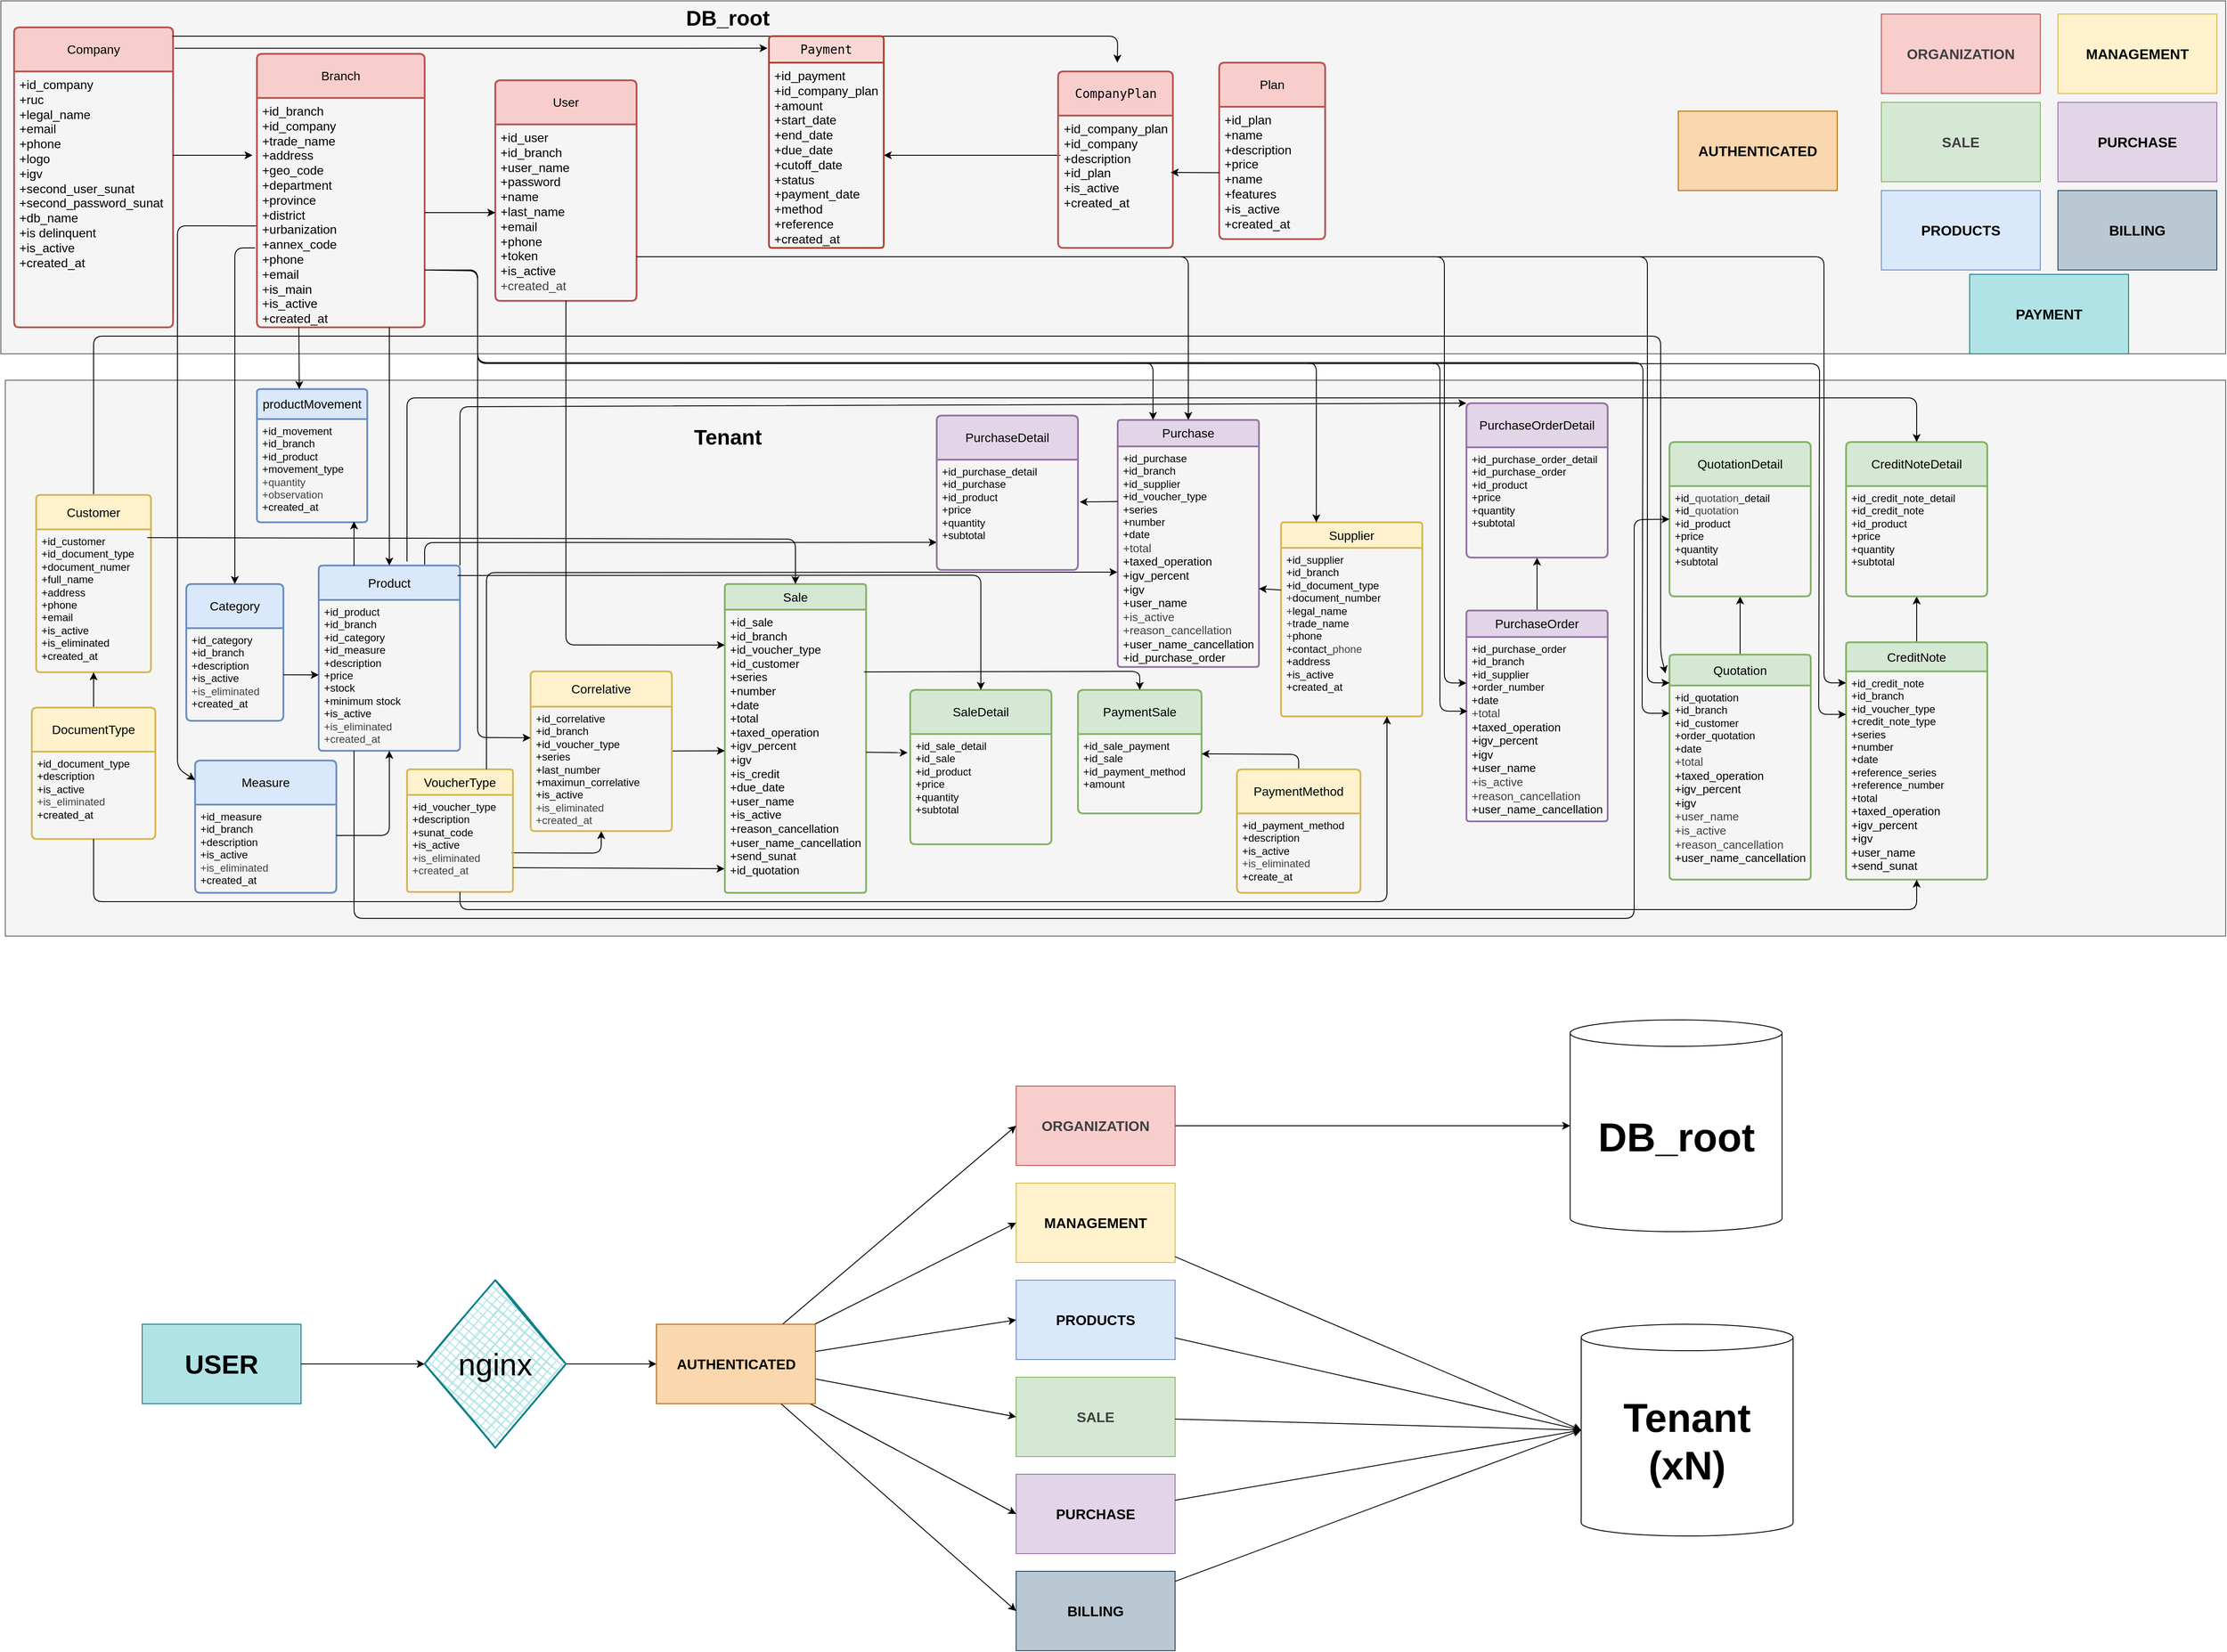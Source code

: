 <mxfile>
    <diagram id="lu4kezhYt4bd80oVu4W_" name="Page-1">
        <mxGraphModel dx="1482" dy="487" grid="1" gridSize="10" guides="1" tooltips="1" connect="1" arrows="1" fold="1" page="1" pageScale="1" pageWidth="850" pageHeight="1100" math="0" shadow="0">
            <root>
                <mxCell id="0"/>
                <mxCell id="1" parent="0"/>
                <mxCell id="72" style="edgeStyle=none;html=1;" parent="1" source="71" target="70" edge="1">
                    <mxGeometry relative="1" as="geometry"/>
                </mxCell>
                <mxCell id="28" value="" style="rounded=0;whiteSpace=wrap;html=1;fillColor=#f5f5f5;fontColor=#333333;strokeColor=#666666;" parent="1" vertex="1">
                    <mxGeometry x="-840" y="10" width="2520" height="400" as="geometry"/>
                </mxCell>
                <mxCell id="25" value="" style="rounded=0;whiteSpace=wrap;html=1;fillColor=#f5f5f5;fontColor=#333333;strokeColor=#666666;" parent="1" vertex="1">
                    <mxGeometry x="-835" y="440" width="2515" height="630" as="geometry"/>
                </mxCell>
                <mxCell id="2" value="Company" style="swimlane;childLayout=stackLayout;horizontal=1;startSize=50;horizontalStack=0;rounded=1;fontSize=14;fontStyle=0;strokeWidth=2;resizeParent=0;resizeLast=1;shadow=0;dashed=0;align=center;arcSize=4;whiteSpace=wrap;html=1;fillColor=#f8cecc;strokeColor=#b85450;" parent="1" vertex="1">
                    <mxGeometry x="-825" y="40" width="180" height="340" as="geometry">
                        <mxRectangle x="-790" y="80" width="80" height="50" as="alternateBounds"/>
                    </mxGeometry>
                </mxCell>
                <mxCell id="3" value="+id_company&lt;br&gt;+ruc&lt;br&gt;+legal_name&lt;div&gt;&lt;span style=&quot;color: rgb(0, 0, 0);&quot;&gt;+email&lt;/span&gt;&lt;/div&gt;&lt;div&gt;&lt;font color=&quot;#000000&quot;&gt;+phone&lt;br&gt;&lt;/font&gt;&lt;span style=&quot;color: rgb(0, 0, 0);&quot;&gt;+logo&lt;/span&gt;&lt;/div&gt;&lt;div&gt;&lt;font color=&quot;#000000&quot;&gt;+igv&lt;br&gt;&lt;/font&gt;&lt;span style=&quot;color: rgb(0, 0, 0);&quot;&gt;+second_user_sunat&lt;/span&gt;&lt;/div&gt;&lt;div&gt;+second_password_sunat&lt;/div&gt;&lt;div&gt;+db_name&lt;/div&gt;&lt;div&gt;+is delinquent&lt;/div&gt;&lt;div&gt;+is_active&lt;/div&gt;&lt;div&gt;+created_at&lt;/div&gt;" style="align=left;strokeColor=none;fillColor=none;spacingLeft=4;fontSize=14;verticalAlign=top;resizable=0;rotatable=0;part=1;html=1;" parent="2" vertex="1">
                    <mxGeometry y="50" width="180" height="290" as="geometry"/>
                </mxCell>
                <mxCell id="4" value="Branch" style="swimlane;childLayout=stackLayout;horizontal=1;startSize=50;horizontalStack=0;rounded=1;fontSize=14;fontStyle=0;strokeWidth=2;resizeParent=0;resizeLast=1;shadow=0;dashed=0;align=center;arcSize=4;whiteSpace=wrap;html=1;fillColor=#f8cecc;strokeColor=#b85450;" parent="1" vertex="1">
                    <mxGeometry x="-550" y="70" width="190" height="310" as="geometry"/>
                </mxCell>
                <mxCell id="5" value="&lt;font style=&quot;font-size: 14px;&quot;&gt;+id_branch&lt;br&gt;+id_company&lt;br&gt;+trade_name&lt;/font&gt;&lt;div&gt;&lt;font style=&quot;font-size: 14px;&quot;&gt;+address&lt;/font&gt;&lt;/div&gt;&lt;div&gt;&lt;font style=&quot;font-size: 14px;&quot;&gt;+geo_code&lt;/font&gt;&lt;/div&gt;&lt;div&gt;&lt;font style=&quot;font-size: 14px;&quot;&gt;+department&amp;nbsp;&lt;/font&gt;&lt;/div&gt;&lt;div&gt;&lt;font style=&quot;font-size: 14px;&quot;&gt;+province&lt;/font&gt;&lt;/div&gt;&lt;div&gt;&lt;font style=&quot;font-size: 14px;&quot;&gt;+district&lt;/font&gt;&lt;/div&gt;&lt;div&gt;&lt;font style=&quot;font-size: 14px;&quot;&gt;+urbanization&lt;/font&gt;&lt;/div&gt;&lt;div&gt;&lt;font style=&quot;font-size: 14px;&quot;&gt;+annex_code&lt;/font&gt;&lt;/div&gt;&lt;div&gt;&lt;font style=&quot;font-size: 14px;&quot;&gt;+phone&lt;/font&gt;&lt;/div&gt;&lt;div&gt;&lt;font style=&quot;font-size: 14px;&quot;&gt;+email&lt;/font&gt;&lt;/div&gt;&lt;div&gt;&lt;font style=&quot;font-size: 14px;&quot;&gt;+is_main&lt;/font&gt;&lt;/div&gt;&lt;div&gt;&lt;font style=&quot;font-size: 14px;&quot;&gt;+is_active&lt;/font&gt;&lt;/div&gt;&lt;div&gt;&lt;font style=&quot;font-size: 14px;&quot;&gt;+created_at&lt;/font&gt;&lt;/div&gt;" style="align=left;strokeColor=none;fillColor=none;spacingLeft=4;fontSize=12;verticalAlign=top;resizable=0;rotatable=0;part=1;html=1;" parent="4" vertex="1">
                    <mxGeometry y="50" width="190" height="260" as="geometry"/>
                </mxCell>
                <mxCell id="9" style="edgeStyle=none;html=1;entryX=0;entryY=0.25;entryDx=0;entryDy=0;" parent="1" edge="1">
                    <mxGeometry relative="1" as="geometry">
                        <mxPoint x="-645" y="185" as="sourcePoint"/>
                        <mxPoint x="-555" y="185" as="targetPoint"/>
                    </mxGeometry>
                </mxCell>
                <mxCell id="10" value="User" style="swimlane;childLayout=stackLayout;horizontal=1;startSize=50;horizontalStack=0;rounded=1;fontSize=14;fontStyle=0;strokeWidth=2;resizeParent=0;resizeLast=1;shadow=0;dashed=0;align=center;arcSize=4;whiteSpace=wrap;html=1;fillColor=#f8cecc;strokeColor=#b85450;" parent="1" vertex="1">
                    <mxGeometry x="-280" y="100" width="160" height="250" as="geometry"/>
                </mxCell>
                <mxCell id="11" value="&lt;font style=&quot;font-size: 14px;&quot;&gt;+id_user&lt;br&gt;+id_branch&lt;br&gt;+user_name&lt;/font&gt;&lt;div&gt;&lt;font style=&quot;font-size: 14px;&quot;&gt;+password&lt;/font&gt;&lt;/div&gt;&lt;div&gt;&lt;font style=&quot;font-size: 14px;&quot;&gt;+name&lt;/font&gt;&lt;/div&gt;&lt;div&gt;&lt;font style=&quot;font-size: 14px;&quot;&gt;+last_name&lt;br&gt;+email&lt;/font&gt;&lt;/div&gt;&lt;div&gt;&lt;font style=&quot;font-size: 14px;&quot;&gt;+phone&lt;/font&gt;&lt;/div&gt;&lt;div&gt;&lt;font style=&quot;font-size: 14px;&quot;&gt;+token&lt;/font&gt;&lt;/div&gt;&lt;div&gt;&lt;font style=&quot;font-size: 14px;&quot;&gt;+is_active&lt;/font&gt;&lt;/div&gt;&lt;div&gt;&lt;font style=&quot;font-size: 14px;&quot;&gt;&lt;span style=&quot;color: rgb(63, 63, 63);&quot;&gt;+created_at&lt;/span&gt;&lt;/font&gt;&lt;/div&gt;&lt;div&gt;&lt;br&gt;&lt;/div&gt;" style="align=left;strokeColor=none;fillColor=none;spacingLeft=4;fontSize=12;verticalAlign=top;resizable=0;rotatable=0;part=1;html=1;" parent="10" vertex="1">
                    <mxGeometry y="50" width="160" height="200" as="geometry"/>
                </mxCell>
                <mxCell id="17" style="edgeStyle=none;html=1;entryX=0;entryY=0.5;entryDx=0;entryDy=0;" parent="1" source="5" target="11" edge="1">
                    <mxGeometry relative="1" as="geometry"/>
                </mxCell>
                <mxCell id="118" style="edgeStyle=none;html=1;exitX=0.5;exitY=0;exitDx=0;exitDy=0;entryX=-0.028;entryY=0.084;entryDx=0;entryDy=0;entryPerimeter=0;" parent="1" source="18" target="92" edge="1">
                    <mxGeometry relative="1" as="geometry">
                        <mxPoint x="1040" y="760" as="targetPoint"/>
                        <Array as="points">
                            <mxPoint x="-735" y="390"/>
                            <mxPoint x="1040" y="390"/>
                            <mxPoint x="1040" y="750"/>
                        </Array>
                    </mxGeometry>
                </mxCell>
                <mxCell id="18" value="Customer" style="swimlane;childLayout=stackLayout;horizontal=1;startSize=39;horizontalStack=0;rounded=1;fontSize=14;fontStyle=0;strokeWidth=2;resizeParent=0;resizeLast=1;shadow=0;dashed=0;align=center;arcSize=4;whiteSpace=wrap;html=1;fillColor=#fff2cc;strokeColor=#d6b656;" parent="1" vertex="1">
                    <mxGeometry x="-800" y="570" width="130" height="201" as="geometry"/>
                </mxCell>
                <mxCell id="19" value="+id_customer&lt;div&gt;&lt;div&gt;&lt;font color=&quot;#000000&quot;&gt;+id_document_type&lt;/font&gt;&lt;/div&gt;&lt;div&gt;&lt;font color=&quot;#000000&quot;&gt;+document_numer&lt;br&gt;&lt;/font&gt;+full_name&lt;br&gt;+address&lt;div&gt;&lt;span style=&quot;color: rgb(0, 0, 0);&quot;&gt;+phone&lt;/span&gt;&lt;br&gt;&lt;font color=&quot;#000000&quot;&gt;+email&lt;/font&gt;&lt;br&gt;&lt;span style=&quot;color: rgb(0, 0, 0);&quot;&gt;+is_active&lt;/span&gt;&lt;/div&gt;&lt;/div&gt;&lt;div&gt;+is_eliminated&lt;/div&gt;&lt;div&gt;&lt;span style=&quot;color: rgb(0, 0, 0);&quot;&gt;+created_at&lt;/span&gt;&lt;/div&gt;&lt;/div&gt;" style="align=left;strokeColor=none;fillColor=none;spacingLeft=4;fontSize=12;verticalAlign=top;resizable=0;rotatable=0;part=1;html=1;" parent="18" vertex="1">
                    <mxGeometry y="39" width="130" height="162" as="geometry"/>
                </mxCell>
                <mxCell id="23" value="" style="edgeStyle=none;html=1;" parent="1" source="21" target="19" edge="1">
                    <mxGeometry relative="1" as="geometry"/>
                </mxCell>
                <mxCell id="21" value="DocumentType" style="swimlane;childLayout=stackLayout;horizontal=1;startSize=50;horizontalStack=0;rounded=1;fontSize=14;fontStyle=0;strokeWidth=2;resizeParent=0;resizeLast=1;shadow=0;dashed=0;align=center;arcSize=4;whiteSpace=wrap;html=1;fillColor=#fff2cc;strokeColor=#d6b656;" parent="1" vertex="1">
                    <mxGeometry x="-805" y="811" width="140" height="149" as="geometry"/>
                </mxCell>
                <mxCell id="22" value="+&lt;span style=&quot;color: rgb(0, 0, 0);&quot;&gt;id_document_type&lt;/span&gt;&lt;br&gt;+description&lt;br&gt;+is_active&lt;div&gt;&lt;div style=&quot;color: rgb(63, 63, 63);&quot;&gt;+is_eliminated&lt;/div&gt;&lt;div&gt;+created_at&lt;/div&gt;&lt;/div&gt;" style="align=left;strokeColor=none;fillColor=none;spacingLeft=4;fontSize=12;verticalAlign=top;resizable=0;rotatable=0;part=1;html=1;" parent="21" vertex="1">
                    <mxGeometry y="50" width="140" height="99" as="geometry"/>
                </mxCell>
                <mxCell id="26" value="Tenant" style="text;strokeColor=none;fillColor=none;html=1;fontSize=24;fontStyle=1;verticalAlign=middle;align=center;" parent="1" vertex="1">
                    <mxGeometry x="-97.5" y="485" width="160" height="40" as="geometry"/>
                </mxCell>
                <mxCell id="29" value="DB_root" style="text;strokeColor=none;fillColor=none;html=1;fontSize=24;fontStyle=1;verticalAlign=middle;align=center;" parent="1" vertex="1">
                    <mxGeometry x="-97.5" y="10" width="160" height="40" as="geometry"/>
                </mxCell>
                <mxCell id="30" value="Category" style="swimlane;childLayout=stackLayout;horizontal=1;startSize=50;horizontalStack=0;rounded=1;fontSize=14;fontStyle=0;strokeWidth=2;resizeParent=0;resizeLast=1;shadow=0;dashed=0;align=center;arcSize=4;whiteSpace=wrap;html=1;fillColor=#dae8fc;strokeColor=#6c8ebf;" parent="1" vertex="1">
                    <mxGeometry x="-630" y="671" width="110" height="155" as="geometry"/>
                </mxCell>
                <mxCell id="31" value="+id_category&lt;div&gt;&lt;font color=&quot;#000000&quot;&gt;+id_branch&lt;/font&gt;&lt;/div&gt;&lt;div&gt;+description&lt;br&gt;+is_active&lt;/div&gt;&lt;div&gt;&lt;div style=&quot;color: rgb(63, 63, 63);&quot;&gt;+is_eliminated&lt;/div&gt;&lt;span style=&quot;color: rgb(63, 63, 63);&quot;&gt;&lt;/span&gt;&lt;/div&gt;&lt;div&gt;+created_at&lt;/div&gt;" style="align=left;strokeColor=none;fillColor=none;spacingLeft=4;fontSize=12;verticalAlign=top;resizable=0;rotatable=0;part=1;html=1;" parent="30" vertex="1">
                    <mxGeometry y="50" width="110" height="105" as="geometry"/>
                </mxCell>
                <mxCell id="77" style="edgeStyle=none;html=1;exitX=0.75;exitY=0;exitDx=0;exitDy=0;entryX=0;entryY=0.75;entryDx=0;entryDy=0;" parent="1" source="36" target="76" edge="1">
                    <mxGeometry relative="1" as="geometry">
                        <Array as="points">
                            <mxPoint x="-360" y="624"/>
                        </Array>
                    </mxGeometry>
                </mxCell>
                <mxCell id="86" style="edgeStyle=none;html=1;exitX=1;exitY=0;exitDx=0;exitDy=0;entryX=0;entryY=0;entryDx=0;entryDy=0;" parent="1" source="36" target="84" edge="1">
                    <mxGeometry relative="1" as="geometry">
                        <Array as="points">
                            <mxPoint x="-320" y="470"/>
                        </Array>
                    </mxGeometry>
                </mxCell>
                <mxCell id="36" value="Product" style="swimlane;childLayout=stackLayout;horizontal=1;startSize=39;horizontalStack=0;rounded=1;fontSize=14;fontStyle=0;strokeWidth=2;resizeParent=0;resizeLast=1;shadow=0;dashed=0;align=center;arcSize=4;whiteSpace=wrap;html=1;fillColor=#dae8fc;strokeColor=#6c8ebf;" parent="1" vertex="1">
                    <mxGeometry x="-480" y="650" width="160" height="210" as="geometry"/>
                </mxCell>
                <mxCell id="37" value="+id_product&lt;br&gt;+id_branch&lt;div&gt;&lt;font color=&quot;#000000&quot;&gt;+id_category&lt;/font&gt;&lt;/div&gt;&lt;div&gt;&lt;font color=&quot;#000000&quot;&gt;&lt;font color=&quot;#000000&quot;&gt;+id_measure&lt;br&gt;&lt;/font&gt;&lt;/font&gt;+description&lt;div&gt;+price&lt;/div&gt;&lt;div&gt;+stock&lt;/div&gt;&lt;div&gt;+minimum stock&lt;/div&gt;&lt;div&gt;+is_active&lt;/div&gt;&lt;/div&gt;&lt;div&gt;&lt;div style=&quot;color: rgb(63, 63, 63);&quot;&gt;+is_eliminated&lt;/div&gt;&lt;/div&gt;&lt;div&gt;&lt;span style=&quot;color: rgb(63, 63, 63);&quot;&gt;+created_at&lt;/span&gt;&lt;/div&gt;" style="align=left;strokeColor=none;fillColor=none;spacingLeft=4;fontSize=12;verticalAlign=top;resizable=0;rotatable=0;part=1;html=1;" parent="36" vertex="1">
                    <mxGeometry y="39" width="160" height="171" as="geometry"/>
                </mxCell>
                <mxCell id="38" style="edgeStyle=none;html=1;" parent="1" target="30" edge="1">
                    <mxGeometry relative="1" as="geometry">
                        <mxPoint x="-552" y="290" as="sourcePoint"/>
                        <Array as="points">
                            <mxPoint x="-575" y="290"/>
                        </Array>
                    </mxGeometry>
                </mxCell>
                <mxCell id="39" value="" style="edgeStyle=none;html=1;" parent="1" source="31" target="37" edge="1">
                    <mxGeometry relative="1" as="geometry"/>
                </mxCell>
                <mxCell id="40" style="edgeStyle=none;html=1;entryX=0.5;entryY=0;entryDx=0;entryDy=0;" parent="1" target="36" edge="1">
                    <mxGeometry relative="1" as="geometry">
                        <mxPoint x="-400" y="380" as="sourcePoint"/>
                        <mxPoint x="-390" y="590" as="targetPoint"/>
                    </mxGeometry>
                </mxCell>
                <mxCell id="42" value="Measure" style="swimlane;childLayout=stackLayout;horizontal=1;startSize=50;horizontalStack=0;rounded=1;fontSize=14;fontStyle=0;strokeWidth=2;resizeParent=0;resizeLast=1;shadow=0;dashed=0;align=center;arcSize=4;whiteSpace=wrap;html=1;fillColor=#dae8fc;strokeColor=#6c8ebf;" parent="1" vertex="1">
                    <mxGeometry x="-620" y="871" width="160" height="150" as="geometry"/>
                </mxCell>
                <mxCell id="43" value="+id_measure&lt;div&gt;&lt;font color=&quot;#000000&quot;&gt;+id_branch&lt;br&gt;&lt;/font&gt;+description&lt;/div&gt;&lt;div&gt;+is_active&lt;/div&gt;&lt;div&gt;&lt;div style=&quot;color: rgb(63, 63, 63);&quot;&gt;+is_eliminated&lt;/div&gt;+created_at&lt;/div&gt;" style="align=left;strokeColor=none;fillColor=none;spacingLeft=4;fontSize=12;verticalAlign=top;resizable=0;rotatable=0;part=1;html=1;" parent="42" vertex="1">
                    <mxGeometry y="50" width="160" height="100" as="geometry"/>
                </mxCell>
                <mxCell id="44" style="edgeStyle=none;html=1;exitX=-0.005;exitY=0.558;exitDx=0;exitDy=0;exitPerimeter=0;" parent="1" source="5" target="42" edge="1">
                    <mxGeometry relative="1" as="geometry">
                        <Array as="points">
                            <mxPoint x="-640" y="265"/>
                            <mxPoint x="-640" y="550"/>
                            <mxPoint x="-640" y="700"/>
                            <mxPoint x="-640" y="780"/>
                            <mxPoint x="-640" y="880"/>
                        </Array>
                    </mxGeometry>
                </mxCell>
                <mxCell id="45" style="edgeStyle=none;html=1;entryX=0.5;entryY=1;entryDx=0;entryDy=0;" parent="1" target="37" edge="1">
                    <mxGeometry relative="1" as="geometry">
                        <mxPoint x="-460" y="956" as="sourcePoint"/>
                        <Array as="points">
                            <mxPoint x="-400" y="956"/>
                        </Array>
                    </mxGeometry>
                </mxCell>
                <mxCell id="46" value="Sale" style="swimlane;childLayout=stackLayout;horizontal=1;startSize=29;horizontalStack=0;rounded=1;fontSize=14;fontStyle=0;strokeWidth=2;resizeParent=0;resizeLast=1;shadow=0;dashed=0;align=center;arcSize=4;whiteSpace=wrap;html=1;fillColor=#d5e8d4;strokeColor=#82b366;" parent="1" vertex="1">
                    <mxGeometry x="-20" y="671" width="160" height="350" as="geometry"/>
                </mxCell>
                <mxCell id="47" value="&lt;font style=&quot;font-size: 13px;&quot;&gt;+id_sale&lt;/font&gt;&lt;div&gt;&lt;font style=&quot;font-size: 13px;&quot;&gt;+id_branch&lt;br&gt;+id_voucher_type&lt;/font&gt;&lt;div&gt;&lt;font style=&quot;font-size: 13px;&quot;&gt;&lt;span style=&quot;color: rgb(0, 0, 0);&quot;&gt;+id_customer&lt;/span&gt;&lt;font color=&quot;#000000&quot;&gt;&lt;br&gt;&lt;/font&gt;+series&lt;/font&gt;&lt;div&gt;&lt;span style=&quot;color: rgb(0, 0, 0);&quot;&gt;&lt;font style=&quot;font-size: 13px;&quot;&gt;+number&lt;/font&gt;&lt;/span&gt;&lt;/div&gt;&lt;div&gt;&lt;font style=&quot;font-size: 13px;&quot;&gt;&lt;font color=&quot;#000000&quot;&gt;+date&lt;br&gt;&lt;/font&gt;&lt;span style=&quot;color: rgb(0, 0, 0);&quot;&gt;+total&lt;/span&gt;&lt;/font&gt;&lt;/div&gt;&lt;div&gt;&lt;font style=&quot;font-size: 13px;&quot;&gt;&lt;span style=&quot;color: rgb(0, 0, 0);&quot;&gt;+taxed_operation&lt;/span&gt;&lt;br&gt;&lt;span style=&quot;color: rgb(0, 0, 0);&quot;&gt;+igv_percent&lt;/span&gt;&lt;br&gt;&lt;span style=&quot;color: rgb(0, 0, 0);&quot;&gt;+igv&lt;/span&gt;&lt;span style=&quot;color: rgb(0, 0, 0);&quot;&gt;&lt;/span&gt;&lt;/font&gt;&lt;/div&gt;&lt;div&gt;&lt;span style=&quot;color: rgb(0, 0, 0);&quot;&gt;&lt;font style=&quot;font-size: 13px;&quot;&gt;+is_credit&lt;/font&gt;&lt;/span&gt;&lt;/div&gt;&lt;div&gt;&lt;span style=&quot;color: rgb(0, 0, 0);&quot;&gt;&lt;font style=&quot;font-size: 13px;&quot;&gt;+due_date&lt;/font&gt;&lt;/span&gt;&lt;/div&gt;&lt;div&gt;&lt;span style=&quot;color: rgb(0, 0, 0);&quot;&gt;&lt;font style=&quot;font-size: 13px;&quot;&gt;+user_name&lt;/font&gt;&lt;/span&gt;&lt;/div&gt;&lt;div&gt;&lt;span style=&quot;color: rgb(0, 0, 0);&quot;&gt;&lt;font style=&quot;font-size: 13px;&quot;&gt;&lt;span style=&quot;color: rgb(0, 0, 0);&quot;&gt;+is_active&lt;/span&gt;&lt;/font&gt;&lt;/span&gt;&lt;/div&gt;&lt;div&gt;&lt;span style=&quot;color: rgb(0, 0, 0);&quot;&gt;&lt;span style=&quot;color: rgb(0, 0, 0);&quot;&gt;&lt;font style=&quot;font-size: 13px;&quot;&gt;+reason_cancellation&lt;/font&gt;&lt;/span&gt;&lt;/span&gt;&lt;/div&gt;&lt;div&gt;&lt;span style=&quot;color: rgb(0, 0, 0);&quot;&gt;&lt;span style=&quot;color: rgb(0, 0, 0);&quot;&gt;&lt;font style=&quot;font-size: 13px;&quot;&gt;&lt;span style=&quot;color: rgb(0, 0, 0);&quot;&gt;+&lt;/span&gt;&lt;span style=&quot;color: rgb(0, 0, 0); background-color: transparent;&quot;&gt;user_name_&lt;/span&gt;&lt;span style=&quot;color: rgb(0, 0, 0); background-color: transparent;&quot;&gt;cancellation&lt;/span&gt;&lt;/font&gt;&lt;/span&gt;&lt;/span&gt;&lt;/div&gt;&lt;div&gt;&lt;font style=&quot;font-size: 13px;&quot;&gt;&lt;span style=&quot;color: rgb(0, 0, 0);&quot;&gt;&lt;span style=&quot;color: rgb(0, 0, 0);&quot;&gt;&lt;span style=&quot;color: rgb(0, 0, 0); background-color: transparent;&quot;&gt;+&lt;/span&gt;&lt;/span&gt;&lt;/span&gt;&lt;span style=&quot;background-color: transparent;&quot;&gt;&lt;font color=&quot;#000000&quot;&gt;send_sunat&lt;/font&gt;&lt;/span&gt;&lt;/font&gt;&lt;/div&gt;&lt;div&gt;&lt;font style=&quot;font-size: 13px;&quot;&gt;&lt;font color=&quot;#000000&quot;&gt;&lt;font color=&quot;#000000&quot;&gt;+id_quotation&lt;br&gt;&lt;/font&gt;&lt;/font&gt;&lt;br&gt;&lt;/font&gt;&lt;br&gt;&lt;/div&gt;&lt;/div&gt;&lt;/div&gt;" style="align=left;strokeColor=none;fillColor=none;spacingLeft=4;fontSize=12;verticalAlign=top;resizable=0;rotatable=0;part=1;html=1;" parent="46" vertex="1">
                    <mxGeometry y="29" width="160" height="321" as="geometry"/>
                </mxCell>
                <mxCell id="52" style="edgeStyle=none;html=1;entryX=0.5;entryY=1;entryDx=0;entryDy=0;exitX=0.987;exitY=0.597;exitDx=0;exitDy=0;exitPerimeter=0;" parent="1" source="49" target="51" edge="1">
                    <mxGeometry relative="1" as="geometry">
                        <mxPoint x="-270" y="976" as="sourcePoint"/>
                        <Array as="points">
                            <mxPoint x="-160" y="976"/>
                        </Array>
                    </mxGeometry>
                </mxCell>
                <mxCell id="48" value="VoucherType" style="swimlane;childLayout=stackLayout;horizontal=1;startSize=29;horizontalStack=0;rounded=1;fontSize=14;fontStyle=0;strokeWidth=2;resizeParent=0;resizeLast=1;shadow=0;dashed=0;align=center;arcSize=4;whiteSpace=wrap;html=1;fillColor=#fff2cc;strokeColor=#d6b656;" parent="1" vertex="1">
                    <mxGeometry x="-380" y="881" width="120" height="139" as="geometry"/>
                </mxCell>
                <mxCell id="49" value="+id_voucher_type&lt;br&gt;+description&lt;div&gt;&lt;font color=&quot;#000000&quot;&gt;+sunat_code&lt;br&gt;&lt;/font&gt;+is_active&lt;/div&gt;&lt;div&gt;&lt;div style=&quot;color: rgb(63, 63, 63);&quot;&gt;+is_eliminated&lt;/div&gt;&lt;/div&gt;&lt;div&gt;&lt;span style=&quot;color: rgb(63, 63, 63);&quot;&gt;+created_at&lt;/span&gt;&lt;/div&gt;" style="align=left;strokeColor=none;fillColor=none;spacingLeft=4;fontSize=12;verticalAlign=top;resizable=0;rotatable=0;part=1;html=1;" parent="48" vertex="1">
                    <mxGeometry y="29" width="120" height="110" as="geometry"/>
                </mxCell>
                <mxCell id="54" style="edgeStyle=none;html=1;" parent="1" source="50" edge="1">
                    <mxGeometry relative="1" as="geometry">
                        <mxPoint x="-20" y="860" as="targetPoint"/>
                    </mxGeometry>
                </mxCell>
                <mxCell id="50" value="Correlative" style="swimlane;childLayout=stackLayout;horizontal=1;startSize=40;horizontalStack=0;rounded=1;fontSize=14;fontStyle=0;strokeWidth=2;resizeParent=0;resizeLast=1;shadow=0;dashed=0;align=center;arcSize=4;whiteSpace=wrap;html=1;fillColor=#fff2cc;strokeColor=#d6b656;" parent="1" vertex="1">
                    <mxGeometry x="-240" y="770" width="160" height="181" as="geometry"/>
                </mxCell>
                <mxCell id="51" value="+id_correlative&lt;div&gt;&lt;font color=&quot;#000000&quot;&gt;+id_branch&lt;br&gt;&lt;/font&gt;+id_voucher_type&lt;br&gt;+series&lt;div&gt;+last_number&lt;/div&gt;&lt;div&gt;+maximun_correlative&lt;/div&gt;&lt;div&gt;+is_active&lt;/div&gt;&lt;div&gt;&lt;div style=&quot;color: rgb(63, 63, 63);&quot;&gt;+is_eliminated&lt;/div&gt;&lt;span style=&quot;color: rgb(63, 63, 63);&quot;&gt;&lt;/span&gt;&lt;/div&gt;&lt;div&gt;&lt;span style=&quot;color: rgb(63, 63, 63);&quot;&gt;+created_at&lt;/span&gt;&lt;/div&gt;&lt;/div&gt;" style="align=left;strokeColor=none;fillColor=none;spacingLeft=4;fontSize=12;verticalAlign=top;resizable=0;rotatable=0;part=1;html=1;" parent="50" vertex="1">
                    <mxGeometry y="40" width="160" height="141" as="geometry"/>
                </mxCell>
                <mxCell id="53" style="edgeStyle=none;html=1;exitX=1;exitY=0.75;exitDx=0;exitDy=0;entryX=0;entryY=0.25;entryDx=0;entryDy=0;" parent="1" source="5" target="51" edge="1">
                    <mxGeometry relative="1" as="geometry">
                        <Array as="points">
                            <mxPoint x="-300" y="315"/>
                            <mxPoint x="-300" y="845"/>
                        </Array>
                    </mxGeometry>
                </mxCell>
                <mxCell id="55" value="SaleDetail" style="swimlane;childLayout=stackLayout;horizontal=1;startSize=50;horizontalStack=0;rounded=1;fontSize=14;fontStyle=0;strokeWidth=2;resizeParent=0;resizeLast=1;shadow=0;dashed=0;align=center;arcSize=4;whiteSpace=wrap;html=1;fillColor=#d5e8d4;strokeColor=#82b366;" parent="1" vertex="1">
                    <mxGeometry x="190" y="791" width="160" height="175" as="geometry"/>
                </mxCell>
                <mxCell id="56" value="+id_sale_detail&lt;br&gt;+id_sale&lt;br&gt;+id_product&lt;div&gt;+price&lt;/div&gt;&lt;div&gt;+quantity&lt;/div&gt;&lt;div&gt;+subtotal&lt;/div&gt;" style="align=left;strokeColor=none;fillColor=none;spacingLeft=4;fontSize=12;verticalAlign=top;resizable=0;rotatable=0;part=1;html=1;" parent="55" vertex="1">
                    <mxGeometry y="50" width="160" height="125" as="geometry"/>
                </mxCell>
                <mxCell id="57" style="edgeStyle=none;html=1;entryX=-0.018;entryY=0.17;entryDx=0;entryDy=0;entryPerimeter=0;" parent="1" source="47" target="56" edge="1">
                    <mxGeometry relative="1" as="geometry"/>
                </mxCell>
                <mxCell id="58" style="edgeStyle=none;html=1;exitX=0.983;exitY=0.054;exitDx=0;exitDy=0;entryX=0.5;entryY=0;entryDx=0;entryDy=0;exitPerimeter=0;" parent="1" source="36" target="55" edge="1">
                    <mxGeometry relative="1" as="geometry">
                        <Array as="points">
                            <mxPoint x="270" y="661"/>
                        </Array>
                    </mxGeometry>
                </mxCell>
                <mxCell id="59" value="PaymentSale" style="swimlane;childLayout=stackLayout;horizontal=1;startSize=50;horizontalStack=0;rounded=1;fontSize=14;fontStyle=0;strokeWidth=2;resizeParent=0;resizeLast=1;shadow=0;dashed=0;align=center;arcSize=4;whiteSpace=wrap;html=1;fillColor=#d5e8d4;strokeColor=#82b366;" parent="1" vertex="1">
                    <mxGeometry x="380" y="791" width="140" height="140" as="geometry"/>
                </mxCell>
                <mxCell id="60" value="+id_sale_payment&lt;br&gt;+id_sale&lt;div&gt;&lt;font color=&quot;#000000&quot;&gt;+id_payment_method&lt;br&gt;&lt;/font&gt;+amount&lt;/div&gt;&lt;div&gt;&lt;br&gt;&lt;/div&gt;" style="align=left;strokeColor=none;fillColor=none;spacingLeft=4;fontSize=12;verticalAlign=top;resizable=0;rotatable=0;part=1;html=1;" parent="59" vertex="1">
                    <mxGeometry y="50" width="140" height="90" as="geometry"/>
                </mxCell>
                <mxCell id="61" style="edgeStyle=none;html=1;exitX=0.986;exitY=0.22;exitDx=0;exitDy=0;entryX=0.5;entryY=0;entryDx=0;entryDy=0;exitPerimeter=0;" parent="1" source="47" target="59" edge="1">
                    <mxGeometry relative="1" as="geometry">
                        <Array as="points">
                            <mxPoint x="450" y="770"/>
                        </Array>
                    </mxGeometry>
                </mxCell>
                <mxCell id="64" style="edgeStyle=none;html=1;exitX=0.5;exitY=0;exitDx=0;exitDy=0;entryX=1;entryY=0.25;entryDx=0;entryDy=0;" parent="1" source="62" target="60" edge="1">
                    <mxGeometry relative="1" as="geometry">
                        <Array as="points">
                            <mxPoint x="630" y="864"/>
                        </Array>
                    </mxGeometry>
                </mxCell>
                <mxCell id="62" value="PaymentMethod" style="swimlane;childLayout=stackLayout;horizontal=1;startSize=50;horizontalStack=0;rounded=1;fontSize=14;fontStyle=0;strokeWidth=2;resizeParent=0;resizeLast=1;shadow=0;dashed=0;align=center;arcSize=4;whiteSpace=wrap;html=1;fillColor=#fff2cc;strokeColor=#d6b656;" parent="1" vertex="1">
                    <mxGeometry x="560" y="881" width="140" height="140" as="geometry"/>
                </mxCell>
                <mxCell id="63" value="+id_payment_method&lt;br&gt;+description&lt;div&gt;&lt;font color=&quot;#000000&quot;&gt;+is_active&lt;/font&gt;&lt;/div&gt;&lt;div&gt;&lt;font color=&quot;#000000&quot;&gt;&lt;div style=&quot;color: rgb(63, 63, 63);&quot;&gt;+is_eliminated&lt;/div&gt;&lt;span style=&quot;color: rgb(63, 63, 63);&quot;&gt;&lt;/span&gt;&lt;/font&gt;&lt;/div&gt;&lt;div&gt;&lt;font color=&quot;#000000&quot;&gt;+create_at&lt;/font&gt;&lt;/div&gt;" style="align=left;strokeColor=none;fillColor=none;spacingLeft=4;fontSize=12;verticalAlign=top;resizable=0;rotatable=0;part=1;html=1;" parent="62" vertex="1">
                    <mxGeometry y="50" width="140" height="90" as="geometry"/>
                </mxCell>
                <mxCell id="65" value="Supplier" style="swimlane;childLayout=stackLayout;horizontal=1;startSize=29;horizontalStack=0;rounded=1;fontSize=14;fontStyle=0;strokeWidth=2;resizeParent=0;resizeLast=1;shadow=0;dashed=0;align=center;arcSize=4;whiteSpace=wrap;html=1;fillColor=#fff2cc;strokeColor=#d6b656;" parent="1" vertex="1">
                    <mxGeometry x="610" y="601" width="160" height="220" as="geometry"/>
                </mxCell>
                <mxCell id="66" value="+id_supplier&lt;div&gt;+id_branch&lt;br&gt;+id_document_type&lt;/div&gt;&lt;div&gt;&lt;span style=&quot;color: rgb(63, 63, 63);&quot;&gt;+&lt;/span&gt;document_number&lt;br style=&quot;color: rgb(63, 63, 63);&quot;&gt;&lt;span style=&quot;color: rgb(63, 63, 63);&quot;&gt;+&lt;/span&gt;&lt;span style=&quot;background-color: transparent;&quot;&gt;legal_name&lt;/span&gt;&lt;/div&gt;&lt;div&gt;&lt;span style=&quot;color: rgb(63, 63, 63);&quot;&gt;+&lt;/span&gt;trade_name&lt;br style=&quot;color: rgb(63, 63, 63);&quot;&gt;&lt;span style=&quot;color: rgb(63, 63, 63);&quot;&gt;+&lt;/span&gt;&lt;span style=&quot;background-color: transparent;&quot;&gt;phone&lt;/span&gt;&lt;/div&gt;&lt;div&gt;+contact_&lt;span style=&quot;color: rgb(63, 63, 63); background-color: transparent;&quot;&gt;phone&lt;/span&gt;&lt;/div&gt;&lt;div&gt;+address&lt;/div&gt;&lt;div&gt;+is_active&lt;/div&gt;&lt;div&gt;+created_at&lt;/div&gt;" style="align=left;strokeColor=none;fillColor=none;spacingLeft=4;fontSize=12;verticalAlign=top;resizable=0;rotatable=0;part=1;html=1;" parent="65" vertex="1">
                    <mxGeometry y="29" width="160" height="191" as="geometry"/>
                </mxCell>
                <mxCell id="68" style="edgeStyle=none;html=1;exitX=0.5;exitY=1;exitDx=0;exitDy=0;entryX=0.75;entryY=1;entryDx=0;entryDy=0;" parent="1" source="22" target="66" edge="1">
                    <mxGeometry relative="1" as="geometry">
                        <mxPoint x="-640" y="875.641" as="sourcePoint"/>
                        <mxPoint x="755" y="821" as="targetPoint"/>
                        <Array as="points">
                            <mxPoint x="-735" y="1031"/>
                            <mxPoint x="60" y="1031"/>
                            <mxPoint x="730" y="1031"/>
                        </Array>
                    </mxGeometry>
                </mxCell>
                <mxCell id="70" value="Purchase" style="swimlane;childLayout=stackLayout;horizontal=1;startSize=30;horizontalStack=0;rounded=1;fontSize=14;fontStyle=0;strokeWidth=2;resizeParent=0;resizeLast=1;shadow=0;dashed=0;align=center;arcSize=4;whiteSpace=wrap;html=1;fillColor=#e1d5e7;strokeColor=#9673a6;" parent="1" vertex="1">
                    <mxGeometry x="425" y="485" width="160" height="280" as="geometry"/>
                </mxCell>
                <mxCell id="71" value="+id_purchase&lt;br&gt;+id_branch&lt;br&gt;+id_supplier&lt;div&gt;+id_voucher_type&lt;/div&gt;&lt;div&gt;+series&lt;/div&gt;&lt;div&gt;+number&lt;/div&gt;&lt;div&gt;+date&lt;/div&gt;&lt;div&gt;&lt;div style=&quot;color: rgb(63, 63, 63);&quot;&gt;&lt;font style=&quot;font-size: 13px;&quot;&gt;+total&lt;/font&gt;&lt;/div&gt;&lt;div style=&quot;color: rgb(63, 63, 63);&quot;&gt;&lt;font style=&quot;font-size: 13px;&quot;&gt;&lt;span style=&quot;color: rgb(0, 0, 0);&quot;&gt;+taxed_operation&lt;/span&gt;&lt;br&gt;&lt;span style=&quot;color: rgb(0, 0, 0);&quot;&gt;+igv_percent&lt;/span&gt;&lt;br&gt;&lt;span style=&quot;color: rgb(0, 0, 0);&quot;&gt;+igv&lt;/span&gt;&lt;/font&gt;&lt;/div&gt;&lt;/div&gt;&lt;div style=&quot;color: rgb(63, 63, 63);&quot;&gt;&lt;font style=&quot;font-size: 13px;&quot;&gt;&lt;span style=&quot;color: rgb(0, 0, 0);&quot;&gt;+user_name&lt;/span&gt;&lt;/font&gt;&lt;/div&gt;&lt;div style=&quot;color: rgb(63, 63, 63);&quot;&gt;&lt;span style=&quot;font-size: 13px;&quot;&gt;+is_active&lt;/span&gt;&lt;/div&gt;&lt;div style=&quot;color: rgb(63, 63, 63);&quot;&gt;&lt;span style=&quot;font-size: 13px;&quot;&gt;+&lt;/span&gt;&lt;span style=&quot;color: rgb(63, 63, 63); font-size: 13px; background-color: transparent;&quot;&gt;reason_cancellation&lt;/span&gt;&lt;/div&gt;&lt;div style=&quot;color: rgb(63, 63, 63);&quot;&gt;&lt;font style=&quot;font-size: 13px;&quot;&gt;&lt;span style=&quot;color: rgb(0, 0, 0);&quot;&gt;&lt;span style=&quot;color: rgb(0, 0, 0);&quot;&gt;+&lt;/span&gt;&lt;span style=&quot;background-color: transparent; color: rgb(0, 0, 0);&quot;&gt;user_name_&lt;/span&gt;&lt;span style=&quot;background-color: transparent; color: rgb(0, 0, 0);&quot;&gt;cancellation&lt;/span&gt;&lt;/span&gt;&lt;/font&gt;&lt;/div&gt;&lt;div style=&quot;color: rgb(63, 63, 63);&quot;&gt;&lt;font style=&quot;&quot;&gt;&lt;span style=&quot;color: rgb(0, 0, 0);&quot;&gt;&lt;span style=&quot;background-color: transparent; color: rgb(0, 0, 0);&quot;&gt;&lt;span style=&quot;font-size: 13px;&quot;&gt;+id_purchase_order&lt;/span&gt;&lt;/span&gt;&lt;/span&gt;&lt;/font&gt;&lt;/div&gt;&lt;div style=&quot;color: rgb(63, 63, 63);&quot;&gt;&lt;font style=&quot;font-size: 13px;&quot;&gt;&lt;span style=&quot;color: rgb(0, 0, 0);&quot;&gt;&lt;span style=&quot;background-color: transparent; color: rgb(0, 0, 0);&quot;&gt;&lt;br&gt;&lt;/span&gt;&lt;/span&gt;&lt;/font&gt;&lt;/div&gt;&lt;div&gt;&lt;br&gt;&lt;/div&gt;" style="align=left;strokeColor=none;fillColor=none;spacingLeft=4;fontSize=12;verticalAlign=top;resizable=0;rotatable=0;part=1;html=1;" parent="70" vertex="1">
                    <mxGeometry y="30" width="160" height="250" as="geometry"/>
                </mxCell>
                <mxCell id="75" value="PurchaseDetail" style="swimlane;childLayout=stackLayout;horizontal=1;startSize=50;horizontalStack=0;rounded=1;fontSize=14;fontStyle=0;strokeWidth=2;resizeParent=0;resizeLast=1;shadow=0;dashed=0;align=center;arcSize=4;whiteSpace=wrap;html=1;fillColor=#e1d5e7;strokeColor=#9673a6;" parent="1" vertex="1">
                    <mxGeometry x="220" y="480" width="160" height="175" as="geometry"/>
                </mxCell>
                <mxCell id="76" value="+id_purchase_detail&lt;br&gt;+id_purchase&lt;br&gt;+id_product&lt;div&gt;+price&lt;/div&gt;&lt;div&gt;+quantity&lt;/div&gt;&lt;div&gt;+subtotal&lt;/div&gt;" style="align=left;strokeColor=none;fillColor=none;spacingLeft=4;fontSize=12;verticalAlign=top;resizable=0;rotatable=0;part=1;html=1;" parent="75" vertex="1">
                    <mxGeometry y="50" width="160" height="125" as="geometry"/>
                </mxCell>
                <mxCell id="91" value="" style="edgeStyle=none;html=1;" parent="1" source="78" target="85" edge="1">
                    <mxGeometry relative="1" as="geometry"/>
                </mxCell>
                <mxCell id="78" value="PurchaseOrder" style="swimlane;childLayout=stackLayout;horizontal=1;startSize=30;horizontalStack=0;rounded=1;fontSize=14;fontStyle=0;strokeWidth=2;resizeParent=0;resizeLast=1;shadow=0;dashed=0;align=center;arcSize=4;whiteSpace=wrap;html=1;fillColor=#e1d5e7;strokeColor=#9673a6;" parent="1" vertex="1">
                    <mxGeometry x="820" y="701" width="160" height="239" as="geometry"/>
                </mxCell>
                <mxCell id="79" value="+id_purchase_order&lt;div&gt;+id_branch&lt;br&gt;+id_supplier&lt;div&gt;+order_number&lt;/div&gt;&lt;div&gt;+date&lt;/div&gt;&lt;div&gt;&lt;div style=&quot;color: rgb(63, 63, 63);&quot;&gt;&lt;font style=&quot;font-size: 13px;&quot;&gt;+total&lt;/font&gt;&lt;/div&gt;&lt;div style=&quot;color: rgb(63, 63, 63);&quot;&gt;&lt;font style=&quot;font-size: 13px;&quot;&gt;&lt;span style=&quot;color: rgb(0, 0, 0);&quot;&gt;+taxed_operation&lt;/span&gt;&lt;br&gt;&lt;span style=&quot;color: rgb(0, 0, 0);&quot;&gt;+igv_percent&lt;/span&gt;&lt;br&gt;&lt;span style=&quot;color: rgb(0, 0, 0);&quot;&gt;+igv&lt;/span&gt;&lt;/font&gt;&lt;/div&gt;&lt;/div&gt;&lt;div style=&quot;color: rgb(63, 63, 63);&quot;&gt;&lt;font style=&quot;font-size: 13px;&quot;&gt;&lt;span style=&quot;color: rgb(0, 0, 0);&quot;&gt;+user_name&lt;/span&gt;&lt;/font&gt;&lt;/div&gt;&lt;div style=&quot;color: rgb(63, 63, 63);&quot;&gt;&lt;span style=&quot;font-size: 13px;&quot;&gt;+is_active&lt;/span&gt;&lt;/div&gt;&lt;div style=&quot;color: rgb(63, 63, 63);&quot;&gt;&lt;span style=&quot;font-size: 13px;&quot;&gt;+&lt;/span&gt;&lt;span style=&quot;color: rgb(63, 63, 63); font-size: 13px; background-color: transparent;&quot;&gt;reason_cancellation&lt;/span&gt;&lt;/div&gt;&lt;div style=&quot;color: rgb(63, 63, 63);&quot;&gt;&lt;font style=&quot;font-size: 13px;&quot;&gt;&lt;span style=&quot;color: rgb(0, 0, 0);&quot;&gt;&lt;span style=&quot;color: rgb(0, 0, 0);&quot;&gt;+&lt;/span&gt;&lt;span style=&quot;background-color: transparent; color: rgb(0, 0, 0);&quot;&gt;user_name_&lt;/span&gt;&lt;span style=&quot;background-color: transparent; color: rgb(0, 0, 0);&quot;&gt;cancellation&lt;/span&gt;&lt;/span&gt;&lt;/font&gt;&lt;/div&gt;&lt;div style=&quot;color: rgb(63, 63, 63);&quot;&gt;&lt;font style=&quot;font-size: 13px;&quot;&gt;&lt;span style=&quot;color: rgb(0, 0, 0);&quot;&gt;&lt;span style=&quot;background-color: transparent; color: rgb(0, 0, 0);&quot;&gt;&lt;br&gt;&lt;/span&gt;&lt;/span&gt;&lt;/font&gt;&lt;/div&gt;&lt;div&gt;&lt;br&gt;&lt;/div&gt;&lt;/div&gt;" style="align=left;strokeColor=none;fillColor=none;spacingLeft=4;fontSize=12;verticalAlign=top;resizable=0;rotatable=0;part=1;html=1;" parent="78" vertex="1">
                    <mxGeometry y="30" width="160" height="209" as="geometry"/>
                </mxCell>
                <mxCell id="82" style="edgeStyle=none;html=1;exitX=0;exitY=0.25;exitDx=0;exitDy=0;entryX=0.999;entryY=0.645;entryDx=0;entryDy=0;entryPerimeter=0;" parent="1" source="66" target="71" edge="1">
                    <mxGeometry relative="1" as="geometry"/>
                </mxCell>
                <mxCell id="83" style="edgeStyle=none;html=1;exitX=0;exitY=0.25;exitDx=0;exitDy=0;" parent="1" source="71" edge="1">
                    <mxGeometry relative="1" as="geometry">
                        <mxPoint x="382" y="578" as="targetPoint"/>
                    </mxGeometry>
                </mxCell>
                <mxCell id="84" value="PurchaseOrderDetail" style="swimlane;childLayout=stackLayout;horizontal=1;startSize=50;horizontalStack=0;rounded=1;fontSize=14;fontStyle=0;strokeWidth=2;resizeParent=0;resizeLast=1;shadow=0;dashed=0;align=center;arcSize=4;whiteSpace=wrap;html=1;fillColor=#e1d5e7;strokeColor=#9673a6;" parent="1" vertex="1">
                    <mxGeometry x="820" y="466" width="160" height="175" as="geometry"/>
                </mxCell>
                <mxCell id="85" value="+id_purchase_order_detail&lt;br&gt;+id_purchase_order&lt;br&gt;+id_product&lt;div&gt;+price&lt;/div&gt;&lt;div&gt;+quantity&lt;/div&gt;&lt;div&gt;+subtotal&lt;/div&gt;" style="align=left;strokeColor=none;fillColor=none;spacingLeft=4;fontSize=12;verticalAlign=top;resizable=0;rotatable=0;part=1;html=1;" parent="84" vertex="1">
                    <mxGeometry y="50" width="160" height="125" as="geometry"/>
                </mxCell>
                <mxCell id="87" style="edgeStyle=none;html=1;exitX=1;exitY=0.75;exitDx=0;exitDy=0;entryX=0.25;entryY=0;entryDx=0;entryDy=0;" parent="1" source="5" target="70" edge="1">
                    <mxGeometry relative="1" as="geometry">
                        <Array as="points">
                            <mxPoint x="-300" y="315"/>
                            <mxPoint x="-300" y="420"/>
                            <mxPoint x="465" y="420"/>
                        </Array>
                    </mxGeometry>
                </mxCell>
                <mxCell id="88" style="edgeStyle=none;html=1;exitX=1;exitY=0.75;exitDx=0;exitDy=0;entryX=0.25;entryY=0;entryDx=0;entryDy=0;" parent="1" source="5" target="65" edge="1">
                    <mxGeometry relative="1" as="geometry">
                        <mxPoint x="-190" y="315" as="sourcePoint"/>
                        <mxPoint x="635" y="485" as="targetPoint"/>
                        <Array as="points">
                            <mxPoint x="-300" y="315"/>
                            <mxPoint x="-300" y="420"/>
                            <mxPoint x="650" y="420"/>
                        </Array>
                    </mxGeometry>
                </mxCell>
                <mxCell id="96" value="" style="edgeStyle=none;html=1;" parent="1" source="92" target="95" edge="1">
                    <mxGeometry relative="1" as="geometry"/>
                </mxCell>
                <mxCell id="92" value="Quotation" style="swimlane;childLayout=stackLayout;horizontal=1;startSize=35;horizontalStack=0;rounded=1;fontSize=14;fontStyle=0;strokeWidth=2;resizeParent=0;resizeLast=1;shadow=0;dashed=0;align=center;arcSize=4;whiteSpace=wrap;html=1;fillColor=#d5e8d4;strokeColor=#82b366;" parent="1" vertex="1">
                    <mxGeometry x="1050" y="751" width="160" height="255" as="geometry"/>
                </mxCell>
                <mxCell id="93" value="&lt;div&gt;&lt;div&gt;&lt;div&gt;+id_quotation&lt;div&gt;+id_branch&lt;br&gt;+id_customer&lt;div&gt;+order_quotation&lt;/div&gt;&lt;div&gt;+date&lt;/div&gt;&lt;div&gt;&lt;div style=&quot;color: rgb(63, 63, 63);&quot;&gt;&lt;font style=&quot;font-size: 13px;&quot;&gt;+total&lt;/font&gt;&lt;/div&gt;&lt;div style=&quot;color: rgb(63, 63, 63);&quot;&gt;&lt;font style=&quot;font-size: 13px;&quot;&gt;&lt;span style=&quot;color: rgb(0, 0, 0);&quot;&gt;+taxed_operation&lt;/span&gt;&lt;br&gt;&lt;span style=&quot;color: rgb(0, 0, 0);&quot;&gt;+igv_percent&lt;/span&gt;&lt;br&gt;&lt;span style=&quot;color: rgb(0, 0, 0);&quot;&gt;+igv&lt;/span&gt;&lt;/font&gt;&lt;/div&gt;&lt;/div&gt;&lt;div style=&quot;color: rgb(63, 63, 63);&quot;&gt;&lt;font style=&quot;font-size: 13px;&quot;&gt;+user_name&lt;/font&gt;&lt;/div&gt;&lt;div style=&quot;color: rgb(63, 63, 63);&quot;&gt;&lt;span style=&quot;font-size: 13px;&quot;&gt;+is_active&lt;/span&gt;&lt;/div&gt;&lt;div style=&quot;color: rgb(63, 63, 63);&quot;&gt;&lt;span style=&quot;font-size: 13px;&quot;&gt;+&lt;/span&gt;&lt;span style=&quot;font-size: 13px; background-color: transparent; color: rgb(63, 63, 63);&quot;&gt;reason_cancellation&lt;/span&gt;&lt;/div&gt;&lt;div style=&quot;color: rgb(63, 63, 63);&quot;&gt;&lt;font style=&quot;font-size: 13px;&quot;&gt;&lt;span style=&quot;color: rgb(0, 0, 0);&quot;&gt;&lt;span style=&quot;color: rgb(0, 0, 0);&quot;&gt;+&lt;/span&gt;&lt;span style=&quot;background-color: transparent; color: rgb(0, 0, 0);&quot;&gt;user_name_&lt;/span&gt;&lt;span style=&quot;background-color: transparent; color: rgb(0, 0, 0);&quot;&gt;cancellation&lt;/span&gt;&lt;/span&gt;&lt;/font&gt;&lt;/div&gt;&lt;div style=&quot;color: rgb(63, 63, 63);&quot;&gt;&lt;font style=&quot;font-size: 13px;&quot;&gt;&lt;br&gt;&lt;/font&gt;&lt;/div&gt;&lt;div&gt;&lt;br style=&quot;color: rgb(63, 63, 63);&quot;&gt;&lt;/div&gt;&lt;/div&gt;&lt;/div&gt;&lt;/div&gt;&lt;/div&gt;" style="align=left;strokeColor=none;fillColor=none;spacingLeft=4;fontSize=12;verticalAlign=top;resizable=0;rotatable=0;part=1;html=1;" parent="92" vertex="1">
                    <mxGeometry y="35" width="160" height="220" as="geometry"/>
                </mxCell>
                <mxCell id="94" value="&lt;span style=&quot;color: rgb(0, 0, 0);&quot;&gt;Quotation&lt;/span&gt;Detail" style="swimlane;childLayout=stackLayout;horizontal=1;startSize=50;horizontalStack=0;rounded=1;fontSize=14;fontStyle=0;strokeWidth=2;resizeParent=0;resizeLast=1;shadow=0;dashed=0;align=center;arcSize=4;whiteSpace=wrap;html=1;fillColor=#d5e8d4;strokeColor=#82b366;" parent="1" vertex="1">
                    <mxGeometry x="1050" y="510" width="160" height="175" as="geometry"/>
                </mxCell>
                <mxCell id="95" value="+id_&lt;span style=&quot;color: rgb(63, 63, 63);&quot;&gt;quotation&lt;/span&gt;_detail&lt;br&gt;+id_&lt;span style=&quot;color: rgb(63, 63, 63);&quot;&gt;quotation&lt;/span&gt;&lt;br&gt;+id_product&lt;div&gt;+price&lt;/div&gt;&lt;div&gt;+quantity&lt;/div&gt;&lt;div&gt;+subtotal&lt;/div&gt;" style="align=left;strokeColor=none;fillColor=none;spacingLeft=4;fontSize=12;verticalAlign=top;resizable=0;rotatable=0;part=1;html=1;" parent="94" vertex="1">
                    <mxGeometry y="50" width="160" height="125" as="geometry"/>
                </mxCell>
                <mxCell id="97" style="edgeStyle=none;html=1;exitX=1;exitY=0.75;exitDx=0;exitDy=0;entryX=0.008;entryY=0.403;entryDx=0;entryDy=0;entryPerimeter=0;" parent="1" target="79" edge="1">
                    <mxGeometry relative="1" as="geometry">
                        <mxPoint x="-350" y="315" as="sourcePoint"/>
                        <mxPoint x="660" y="601" as="targetPoint"/>
                        <Array as="points">
                            <mxPoint x="-300" y="315"/>
                            <mxPoint x="-300" y="420"/>
                            <mxPoint x="790" y="420"/>
                            <mxPoint x="790" y="815"/>
                        </Array>
                    </mxGeometry>
                </mxCell>
                <mxCell id="98" style="edgeStyle=none;html=1;exitX=0.25;exitY=1;exitDx=0;exitDy=0;entryX=0;entryY=0.5;entryDx=0;entryDy=0;" parent="1" source="37" target="94" edge="1">
                    <mxGeometry relative="1" as="geometry">
                        <mxPoint x="280" y="1030" as="targetPoint"/>
                        <Array as="points">
                            <mxPoint x="-440" y="1050"/>
                            <mxPoint x="1010" y="1050"/>
                            <mxPoint x="1010" y="598"/>
                        </Array>
                    </mxGeometry>
                </mxCell>
                <mxCell id="99" style="edgeStyle=none;html=1;exitX=1;exitY=0.75;exitDx=0;exitDy=0;entryX=0.008;entryY=0.403;entryDx=0;entryDy=0;entryPerimeter=0;" parent="1" source="5" edge="1">
                    <mxGeometry relative="1" as="geometry">
                        <mxPoint x="-121" y="317.5" as="sourcePoint"/>
                        <mxPoint x="1050" y="817.5" as="targetPoint"/>
                        <Array as="points">
                            <mxPoint x="-300" y="315"/>
                            <mxPoint x="-300" y="420"/>
                            <mxPoint x="480" y="420"/>
                            <mxPoint x="1020" y="420"/>
                            <mxPoint x="1019" y="817.5"/>
                        </Array>
                    </mxGeometry>
                </mxCell>
                <mxCell id="109" value="" style="edgeStyle=none;html=1;" parent="1" source="100" target="106" edge="1">
                    <mxGeometry relative="1" as="geometry"/>
                </mxCell>
                <mxCell id="100" value="CreditNote" style="swimlane;childLayout=stackLayout;horizontal=1;startSize=33;horizontalStack=0;rounded=1;fontSize=14;fontStyle=0;strokeWidth=2;resizeParent=0;resizeLast=1;shadow=0;dashed=0;align=center;arcSize=4;whiteSpace=wrap;html=1;fillColor=#d5e8d4;strokeColor=#82b366;" parent="1" vertex="1">
                    <mxGeometry x="1250" y="737" width="160" height="269" as="geometry"/>
                </mxCell>
                <mxCell id="101" value="+id_credit_note&lt;div&gt;+id_branch&amp;nbsp;&lt;br&gt;+id_voucher_type&lt;div&gt;&lt;span style=&quot;color: rgb(0, 0, 0);&quot;&gt;+&lt;/span&gt;&lt;span style=&quot;color: rgb(0, 0, 0);&quot;&gt;credit_note_type&lt;/span&gt;&lt;br&gt;&lt;span style=&quot;color: rgb(0, 0, 0);&quot;&gt;+series&lt;/span&gt;&lt;br&gt;&lt;span style=&quot;color: rgb(0, 0, 0);&quot;&gt;+number&lt;/span&gt;&lt;/div&gt;&lt;div&gt;&lt;span style=&quot;color: rgb(0, 0, 0);&quot;&gt;&lt;span style=&quot;color: rgb(0, 0, 0);&quot;&gt;+&lt;/span&gt;&lt;span style=&quot;color: rgb(0, 0, 0);&quot;&gt;date&lt;/span&gt;&lt;br style=&quot;color: rgb(63, 63, 63);&quot;&gt;&lt;span style=&quot;color: rgb(0, 0, 0);&quot;&gt;+reference_series&lt;/span&gt;&lt;br style=&quot;color: rgb(63, 63, 63);&quot;&gt;&lt;span style=&quot;color: rgb(0, 0, 0);&quot;&gt;+reference_number&lt;/span&gt;&lt;/span&gt;&lt;/div&gt;&lt;div&gt;+total&lt;/div&gt;&lt;div&gt;&lt;span style=&quot;font-size: 13px; color: rgb(0, 0, 0);&quot;&gt;+taxed_operation&lt;/span&gt;&lt;br style=&quot;color: rgb(63, 63, 63); font-size: 13px;&quot;&gt;&lt;span style=&quot;font-size: 13px; color: rgb(0, 0, 0);&quot;&gt;+igv_percent&lt;/span&gt;&lt;br style=&quot;color: rgb(63, 63, 63); font-size: 13px;&quot;&gt;&lt;span style=&quot;font-size: 13px; color: rgb(0, 0, 0);&quot;&gt;+igv&lt;/span&gt;&lt;/div&gt;&lt;div&gt;&lt;span style=&quot;font-size: 13px; color: rgb(0, 0, 0);&quot;&gt;+user_name&lt;/span&gt;&lt;/div&gt;&lt;div&gt;&lt;span style=&quot;font-size: 13px;&quot;&gt;+send_sunat&lt;/span&gt;&lt;/div&gt;&lt;/div&gt;" style="align=left;strokeColor=none;fillColor=none;spacingLeft=4;fontSize=12;verticalAlign=top;resizable=0;rotatable=0;part=1;html=1;" parent="100" vertex="1">
                    <mxGeometry y="33" width="160" height="236" as="geometry"/>
                </mxCell>
                <mxCell id="102" style="edgeStyle=none;html=1;exitX=1;exitY=0.75;exitDx=0;exitDy=0;entryX=-0.002;entryY=0.915;entryDx=0;entryDy=0;entryPerimeter=0;" parent="1" source="49" target="47" edge="1">
                    <mxGeometry relative="1" as="geometry"/>
                </mxCell>
                <mxCell id="103" style="edgeStyle=none;html=1;exitX=0.75;exitY=0;exitDx=0;exitDy=0;entryX=-0.002;entryY=0.57;entryDx=0;entryDy=0;entryPerimeter=0;" parent="1" source="48" target="71" edge="1">
                    <mxGeometry relative="1" as="geometry">
                        <Array as="points">
                            <mxPoint x="-290" y="658"/>
                        </Array>
                    </mxGeometry>
                </mxCell>
                <mxCell id="104" style="edgeStyle=none;html=1;entryX=0.5;entryY=1;entryDx=0;entryDy=0;" parent="1" source="49" target="101" edge="1">
                    <mxGeometry relative="1" as="geometry">
                        <Array as="points">
                            <mxPoint x="-320" y="1040"/>
                            <mxPoint x="1330" y="1040"/>
                        </Array>
                    </mxGeometry>
                </mxCell>
                <mxCell id="105" value="&lt;span style=&quot;color: rgb(0, 0, 0);&quot;&gt;CreditNote&lt;/span&gt;Detail" style="swimlane;childLayout=stackLayout;horizontal=1;startSize=50;horizontalStack=0;rounded=1;fontSize=14;fontStyle=0;strokeWidth=2;resizeParent=0;resizeLast=1;shadow=0;dashed=0;align=center;arcSize=4;whiteSpace=wrap;html=1;fillColor=#d5e8d4;strokeColor=#82b366;" parent="1" vertex="1">
                    <mxGeometry x="1250" y="510" width="160" height="175" as="geometry"/>
                </mxCell>
                <mxCell id="106" value="+&lt;span style=&quot;color: rgb(0, 0, 0);&quot;&gt;id_credit_note&lt;/span&gt;_detail&lt;br&gt;+&lt;span style=&quot;color: rgb(0, 0, 0);&quot;&gt;id_credit_note&lt;/span&gt;&lt;br&gt;+id_product&lt;div&gt;+price&lt;/div&gt;&lt;div&gt;+quantity&lt;/div&gt;&lt;div&gt;+subtotal&lt;/div&gt;" style="align=left;strokeColor=none;fillColor=none;spacingLeft=4;fontSize=12;verticalAlign=top;resizable=0;rotatable=0;part=1;html=1;" parent="105" vertex="1">
                    <mxGeometry y="50" width="160" height="125" as="geometry"/>
                </mxCell>
                <mxCell id="110" style="edgeStyle=none;html=1;exitX=1;exitY=0;exitDx=0;exitDy=0;entryX=0.5;entryY=0;entryDx=0;entryDy=0;" parent="1" target="105" edge="1">
                    <mxGeometry relative="1" as="geometry">
                        <Array as="points">
                            <mxPoint x="-380" y="460"/>
                            <mxPoint x="1330" y="460"/>
                        </Array>
                        <mxPoint x="-380" y="645.5" as="sourcePoint"/>
                        <mxPoint x="-10" y="470" as="targetPoint"/>
                    </mxGeometry>
                </mxCell>
                <mxCell id="111" style="edgeStyle=none;html=1;exitX=1;exitY=0.75;exitDx=0;exitDy=0;entryX=0.008;entryY=0.403;entryDx=0;entryDy=0;entryPerimeter=0;" parent="1" source="5" edge="1">
                    <mxGeometry relative="1" as="geometry">
                        <mxPoint x="-160" y="316.25" as="sourcePoint"/>
                        <mxPoint x="1250" y="818.75" as="targetPoint"/>
                        <Array as="points">
                            <mxPoint x="-300" y="316"/>
                            <mxPoint x="-300" y="421"/>
                            <mxPoint x="680" y="421.25"/>
                            <mxPoint x="1220" y="421.25"/>
                            <mxPoint x="1219" y="818.75"/>
                        </Array>
                    </mxGeometry>
                </mxCell>
                <mxCell id="112" style="edgeStyle=none;html=1;exitX=0.5;exitY=1;exitDx=0;exitDy=0;entryX=0;entryY=0.125;entryDx=0;entryDy=0;entryPerimeter=0;" parent="1" source="11" target="47" edge="1">
                    <mxGeometry relative="1" as="geometry">
                        <Array as="points">
                            <mxPoint x="-200" y="740"/>
                        </Array>
                    </mxGeometry>
                </mxCell>
                <mxCell id="113" style="edgeStyle=none;html=1;exitX=1;exitY=0.75;exitDx=0;exitDy=0;entryX=0.5;entryY=0;entryDx=0;entryDy=0;" parent="1" source="11" target="70" edge="1">
                    <mxGeometry relative="1" as="geometry">
                        <Array as="points">
                            <mxPoint x="505" y="300"/>
                        </Array>
                    </mxGeometry>
                </mxCell>
                <mxCell id="114" style="edgeStyle=none;html=1;exitX=1;exitY=0.75;exitDx=0;exitDy=0;entryX=0;entryY=0.25;entryDx=0;entryDy=0;" parent="1" source="11" target="79" edge="1">
                    <mxGeometry relative="1" as="geometry">
                        <mxPoint x="170" y="300" as="sourcePoint"/>
                        <mxPoint x="795" y="485" as="targetPoint"/>
                        <Array as="points">
                            <mxPoint x="795" y="300"/>
                            <mxPoint x="795" y="783"/>
                        </Array>
                    </mxGeometry>
                </mxCell>
                <mxCell id="115" style="edgeStyle=none;html=1;entryX=0;entryY=0.25;entryDx=0;entryDy=0;" parent="1" edge="1">
                    <mxGeometry relative="1" as="geometry">
                        <mxPoint x="-120" y="300" as="sourcePoint"/>
                        <mxPoint x="1050" y="783" as="targetPoint"/>
                        <Array as="points">
                            <mxPoint x="1025" y="300"/>
                            <mxPoint x="1025" y="783"/>
                        </Array>
                    </mxGeometry>
                </mxCell>
                <mxCell id="116" style="edgeStyle=none;html=1;entryX=0;entryY=0.25;entryDx=0;entryDy=0;exitX=1;exitY=0.75;exitDx=0;exitDy=0;" parent="1" source="11" edge="1">
                    <mxGeometry relative="1" as="geometry">
                        <mxPoint x="80" y="300" as="sourcePoint"/>
                        <mxPoint x="1250" y="783" as="targetPoint"/>
                        <Array as="points">
                            <mxPoint x="1225" y="300"/>
                            <mxPoint x="1225" y="783"/>
                        </Array>
                    </mxGeometry>
                </mxCell>
                <mxCell id="117" style="edgeStyle=none;html=1;exitX=0.967;exitY=0.058;exitDx=0;exitDy=0;entryX=0.5;entryY=0;entryDx=0;entryDy=0;exitPerimeter=0;" parent="1" source="19" target="46" edge="1">
                    <mxGeometry relative="1" as="geometry">
                        <Array as="points">
                            <mxPoint x="60" y="620"/>
                        </Array>
                    </mxGeometry>
                </mxCell>
                <mxCell id="120" value="&lt;span style=&quot;color: rgb(63, 63, 63); font-size: 16px;&quot;&gt;&lt;b&gt;ORGANIZATION&lt;/b&gt;&lt;/span&gt;" style="rounded=0;whiteSpace=wrap;html=1;fillColor=#f8cecc;strokeColor=#b85450;" parent="1" vertex="1">
                    <mxGeometry x="1290" y="25" width="180" height="90" as="geometry"/>
                </mxCell>
                <mxCell id="121" value="&lt;span style=&quot;color: rgb(63, 63, 63); font-size: 16px;&quot;&gt;&lt;b&gt;SALE&lt;/b&gt;&lt;/span&gt;" style="rounded=0;whiteSpace=wrap;html=1;fillColor=#d5e8d4;strokeColor=#82b366;" parent="1" vertex="1">
                    <mxGeometry x="1290" y="125" width="180" height="90" as="geometry"/>
                </mxCell>
                <mxCell id="123" value="&lt;span style=&quot;font-size: 16px;&quot;&gt;&lt;b&gt;PURCHASE&lt;/b&gt;&lt;/span&gt;" style="rounded=0;whiteSpace=wrap;html=1;fillColor=#e1d5e7;strokeColor=#9673a6;" parent="1" vertex="1">
                    <mxGeometry x="1490" y="125" width="180" height="90" as="geometry"/>
                </mxCell>
                <mxCell id="124" value="&lt;span style=&quot;font-size: 16px;&quot;&gt;&lt;b&gt;PRODUCTS&lt;/b&gt;&lt;/span&gt;" style="rounded=0;whiteSpace=wrap;html=1;fillColor=#dae8fc;strokeColor=#6c8ebf;" parent="1" vertex="1">
                    <mxGeometry x="1290" y="225" width="180" height="90" as="geometry"/>
                </mxCell>
                <mxCell id="125" value="&lt;span style=&quot;font-size: 16px;&quot;&gt;&lt;b&gt;BILLING&lt;/b&gt;&lt;/span&gt;" style="rounded=0;whiteSpace=wrap;html=1;fillColor=#bac8d3;strokeColor=#23445d;" parent="1" vertex="1">
                    <mxGeometry x="1490" y="225" width="180" height="90" as="geometry"/>
                </mxCell>
                <mxCell id="126" value="&lt;span style=&quot;font-size: 16px;&quot;&gt;&lt;b&gt;AUTHENTICATED&lt;/b&gt;&lt;/span&gt;" style="rounded=0;whiteSpace=wrap;html=1;fillColor=#fad7ac;strokeColor=#b46504;" parent="1" vertex="1">
                    <mxGeometry x="1060" y="135" width="180" height="90" as="geometry"/>
                </mxCell>
                <mxCell id="151" style="edgeStyle=none;html=1;" parent="1" source="132" target="149" edge="1">
                    <mxGeometry relative="1" as="geometry"/>
                </mxCell>
                <mxCell id="132" value="&lt;span style=&quot;color: rgb(63, 63, 63); font-size: 16px;&quot;&gt;&lt;b&gt;ORGANIZATION&lt;/b&gt;&lt;/span&gt;" style="rounded=0;whiteSpace=wrap;html=1;fillColor=#f8cecc;strokeColor=#b85450;" parent="1" vertex="1">
                    <mxGeometry x="310" y="1240" width="180" height="90" as="geometry"/>
                </mxCell>
                <mxCell id="134" value="&lt;span style=&quot;color: rgb(63, 63, 63); font-size: 16px;&quot;&gt;&lt;b&gt;SALE&lt;/b&gt;&lt;/span&gt;" style="rounded=0;whiteSpace=wrap;html=1;fillColor=#d5e8d4;strokeColor=#82b366;" parent="1" vertex="1">
                    <mxGeometry x="310" y="1570" width="180" height="90" as="geometry"/>
                </mxCell>
                <mxCell id="135" value="&lt;font style=&quot;font-size: 16px;&quot;&gt;&lt;b&gt;MANAGEMENT&lt;/b&gt;&lt;/font&gt;" style="rounded=0;whiteSpace=wrap;html=1;fillColor=#fff2cc;strokeColor=#d6b656;" parent="1" vertex="1">
                    <mxGeometry x="310" y="1350" width="180" height="90" as="geometry"/>
                </mxCell>
                <mxCell id="136" value="&lt;font style=&quot;font-size: 16px;&quot;&gt;&lt;b&gt;MANAGEMENT&lt;/b&gt;&lt;/font&gt;" style="rounded=0;whiteSpace=wrap;html=1;fillColor=#fff2cc;strokeColor=#d6b656;" parent="1" vertex="1">
                    <mxGeometry x="1490" y="25" width="180" height="90" as="geometry"/>
                </mxCell>
                <mxCell id="137" value="&lt;span style=&quot;font-size: 16px;&quot;&gt;&lt;b&gt;PURCHASE&lt;/b&gt;&lt;/span&gt;" style="rounded=0;whiteSpace=wrap;html=1;fillColor=#e1d5e7;strokeColor=#9673a6;" parent="1" vertex="1">
                    <mxGeometry x="310" y="1680" width="180" height="90" as="geometry"/>
                </mxCell>
                <mxCell id="138" value="&lt;span style=&quot;font-size: 16px;&quot;&gt;&lt;b&gt;PRODUCTS&lt;/b&gt;&lt;/span&gt;" style="rounded=0;whiteSpace=wrap;html=1;fillColor=#dae8fc;strokeColor=#6c8ebf;" parent="1" vertex="1">
                    <mxGeometry x="310" y="1460" width="180" height="90" as="geometry"/>
                </mxCell>
                <mxCell id="139" value="&lt;span style=&quot;font-size: 16px;&quot;&gt;&lt;b&gt;BILLING&lt;/b&gt;&lt;/span&gt;" style="rounded=0;whiteSpace=wrap;html=1;fillColor=#bac8d3;strokeColor=#23445d;" parent="1" vertex="1">
                    <mxGeometry x="310" y="1790" width="180" height="90" as="geometry"/>
                </mxCell>
                <mxCell id="143" style="edgeStyle=none;html=1;entryX=0;entryY=0.5;entryDx=0;entryDy=0;" parent="1" source="140" target="132" edge="1">
                    <mxGeometry relative="1" as="geometry"/>
                </mxCell>
                <mxCell id="144" style="edgeStyle=none;html=1;entryX=0;entryY=0.5;entryDx=0;entryDy=0;" parent="1" source="140" target="135" edge="1">
                    <mxGeometry relative="1" as="geometry"/>
                </mxCell>
                <mxCell id="145" style="edgeStyle=none;html=1;entryX=0;entryY=0.5;entryDx=0;entryDy=0;" parent="1" source="140" target="138" edge="1">
                    <mxGeometry relative="1" as="geometry"/>
                </mxCell>
                <mxCell id="146" style="edgeStyle=none;html=1;entryX=0;entryY=0.5;entryDx=0;entryDy=0;" parent="1" source="140" target="134" edge="1">
                    <mxGeometry relative="1" as="geometry"/>
                </mxCell>
                <mxCell id="147" style="edgeStyle=none;html=1;entryX=0;entryY=0.5;entryDx=0;entryDy=0;" parent="1" source="140" target="137" edge="1">
                    <mxGeometry relative="1" as="geometry"/>
                </mxCell>
                <mxCell id="148" style="edgeStyle=none;html=1;entryX=0;entryY=0.5;entryDx=0;entryDy=0;" parent="1" source="140" target="139" edge="1">
                    <mxGeometry relative="1" as="geometry"/>
                </mxCell>
                <mxCell id="140" value="&lt;span style=&quot;font-size: 16px;&quot;&gt;&lt;b&gt;AUTHENTICATED&lt;/b&gt;&lt;/span&gt;" style="rounded=0;whiteSpace=wrap;html=1;fillColor=#fad7ac;strokeColor=#b46504;" parent="1" vertex="1">
                    <mxGeometry x="-97.5" y="1510" width="180" height="90" as="geometry"/>
                </mxCell>
                <mxCell id="142" style="edgeStyle=none;html=1;entryX=0;entryY=0.5;entryDx=0;entryDy=0;" parent="1" source="158" target="140" edge="1">
                    <mxGeometry relative="1" as="geometry"/>
                </mxCell>
                <mxCell id="141" value="&lt;b style=&quot;&quot;&gt;&lt;font style=&quot;font-size: 30px;&quot;&gt;USER&lt;/font&gt;&lt;/b&gt;" style="rounded=0;whiteSpace=wrap;html=1;fillColor=#b0e3e6;strokeColor=#0e8088;" parent="1" vertex="1">
                    <mxGeometry x="-680" y="1510" width="180" height="90" as="geometry"/>
                </mxCell>
                <mxCell id="149" value="&lt;span style=&quot;color: rgb(0, 0, 0); font-weight: 700; text-wrap-mode: nowrap;&quot;&gt;&lt;font style=&quot;font-size: 45px;&quot;&gt;DB_root&lt;/font&gt;&lt;/span&gt;" style="shape=cylinder3;whiteSpace=wrap;html=1;boundedLbl=1;backgroundOutline=1;size=15;" parent="1" vertex="1">
                    <mxGeometry x="937.5" y="1165" width="240" height="240" as="geometry"/>
                </mxCell>
                <mxCell id="150" value="&lt;span style=&quot;color: rgb(0, 0, 0); font-weight: 700; text-wrap-mode: nowrap;&quot;&gt;&lt;font style=&quot;font-size: 45px;&quot;&gt;Tenant&lt;/font&gt;&lt;/span&gt;&lt;div&gt;&lt;span style=&quot;color: rgb(0, 0, 0); font-weight: 700; text-wrap-mode: nowrap;&quot;&gt;&lt;font style=&quot;font-size: 45px;&quot;&gt;(xN)&lt;/font&gt;&lt;/span&gt;&lt;/div&gt;" style="shape=cylinder3;whiteSpace=wrap;html=1;boundedLbl=1;backgroundOutline=1;size=15;" parent="1" vertex="1">
                    <mxGeometry x="950" y="1510" width="240" height="240" as="geometry"/>
                </mxCell>
                <mxCell id="153" style="edgeStyle=none;html=1;entryX=0;entryY=0.5;entryDx=0;entryDy=0;entryPerimeter=0;" parent="1" source="135" target="150" edge="1">
                    <mxGeometry relative="1" as="geometry"/>
                </mxCell>
                <mxCell id="154" style="edgeStyle=none;html=1;entryX=0;entryY=0.5;entryDx=0;entryDy=0;entryPerimeter=0;" parent="1" source="138" target="150" edge="1">
                    <mxGeometry relative="1" as="geometry"/>
                </mxCell>
                <mxCell id="155" style="edgeStyle=none;html=1;entryX=0;entryY=0.5;entryDx=0;entryDy=0;entryPerimeter=0;" parent="1" source="134" target="150" edge="1">
                    <mxGeometry relative="1" as="geometry"/>
                </mxCell>
                <mxCell id="156" style="edgeStyle=none;html=1;entryX=0;entryY=0.5;entryDx=0;entryDy=0;entryPerimeter=0;" parent="1" source="137" target="150" edge="1">
                    <mxGeometry relative="1" as="geometry"/>
                </mxCell>
                <mxCell id="157" style="edgeStyle=none;html=1;entryX=0;entryY=0.5;entryDx=0;entryDy=0;entryPerimeter=0;" parent="1" source="139" target="150" edge="1">
                    <mxGeometry relative="1" as="geometry"/>
                </mxCell>
                <mxCell id="159" value="" style="edgeStyle=none;html=1;entryX=0;entryY=0.5;entryDx=0;entryDy=0;" parent="1" source="141" target="158" edge="1">
                    <mxGeometry relative="1" as="geometry">
                        <mxPoint x="-500" y="1555" as="sourcePoint"/>
                        <mxPoint x="-97" y="1555" as="targetPoint"/>
                    </mxGeometry>
                </mxCell>
                <mxCell id="158" value="&lt;font style=&quot;font-size: 35px;&quot;&gt;nginx&lt;/font&gt;" style="rhombus;whiteSpace=wrap;html=1;strokeWidth=2;fillWeight=-1;hachureGap=8;fillStyle=cross-hatch;fillColor=#b0e3e6;sketch=1;strokeColor=#0e8088;" parent="1" vertex="1">
                    <mxGeometry x="-360" y="1460" width="160" height="190" as="geometry"/>
                </mxCell>
                <mxCell id="160" value="Plan" style="swimlane;childLayout=stackLayout;horizontal=1;startSize=50;horizontalStack=0;rounded=1;fontSize=14;fontStyle=0;strokeWidth=2;resizeParent=0;resizeLast=1;shadow=0;dashed=0;align=center;arcSize=4;whiteSpace=wrap;html=1;fillColor=#f8cecc;strokeColor=#b85450;" parent="1" vertex="1">
                    <mxGeometry x="540" y="80" width="120" height="200" as="geometry"/>
                </mxCell>
                <mxCell id="161" value="&lt;font style=&quot;font-size: 14px;&quot;&gt;+id_plan&lt;br&gt;+name&lt;br&gt;+description&lt;/font&gt;&lt;div&gt;&lt;font style=&quot;font-size: 14px;&quot;&gt;+price&lt;/font&gt;&lt;/div&gt;&lt;div&gt;&lt;font style=&quot;font-size: 14px;&quot;&gt;+name&lt;/font&gt;&lt;/div&gt;&lt;div&gt;&lt;font style=&quot;font-size: 14px;&quot;&gt;+features&lt;/font&gt;&lt;/div&gt;&lt;div&gt;&lt;font style=&quot;font-size: 14px;&quot;&gt;+is_active&lt;br&gt;+created_at&lt;/font&gt;&lt;/div&gt;&lt;div&gt;&lt;br&gt;&lt;/div&gt;" style="align=left;strokeColor=none;fillColor=none;spacingLeft=4;fontSize=12;verticalAlign=top;resizable=0;rotatable=0;part=1;html=1;" parent="160" vertex="1">
                    <mxGeometry y="50" width="120" height="150" as="geometry"/>
                </mxCell>
                <mxCell id="170" style="edgeStyle=none;html=1;entryX=1;entryY=0.5;entryDx=0;entryDy=0;exitX=0.019;exitY=0.3;exitDx=0;exitDy=0;exitPerimeter=0;" parent="1" source="164" target="168" edge="1">
                    <mxGeometry relative="1" as="geometry">
                        <mxPoint x="350" y="185" as="sourcePoint"/>
                    </mxGeometry>
                </mxCell>
                <mxCell id="163" value="&lt;code data-end=&quot;441&quot; data-start=&quot;428&quot;&gt;CompanyPlan&lt;/code&gt;" style="swimlane;childLayout=stackLayout;horizontal=1;startSize=50;horizontalStack=0;rounded=1;fontSize=14;fontStyle=0;strokeWidth=2;resizeParent=0;resizeLast=1;shadow=0;dashed=0;align=center;arcSize=4;whiteSpace=wrap;html=1;fillColor=#f8cecc;strokeColor=#b85450;" parent="1" vertex="1">
                    <mxGeometry x="357.5" y="90" width="130" height="200" as="geometry"/>
                </mxCell>
                <mxCell id="164" value="&lt;font style=&quot;font-size: 14px;&quot;&gt;+id_company_plan&lt;br&gt;+id_company&lt;br&gt;+description&lt;/font&gt;&lt;div&gt;&lt;font style=&quot;font-size: 14px;&quot;&gt;+id_plan&lt;/font&gt;&lt;/div&gt;&lt;div&gt;&lt;font style=&quot;font-size: 14px;&quot;&gt;+is_active&lt;br&gt;+created_at&lt;/font&gt;&lt;/div&gt;&lt;div&gt;&lt;br&gt;&lt;/div&gt;" style="align=left;strokeColor=none;fillColor=none;spacingLeft=4;fontSize=12;verticalAlign=top;resizable=0;rotatable=0;part=1;html=1;" parent="163" vertex="1">
                    <mxGeometry y="50" width="130" height="150" as="geometry"/>
                </mxCell>
                <mxCell id="165" value="" style="edgeStyle=none;html=1;entryX=0.981;entryY=0.43;entryDx=0;entryDy=0;entryPerimeter=0;" parent="1" source="161" target="164" edge="1">
                    <mxGeometry relative="1" as="geometry"/>
                </mxCell>
                <mxCell id="166" style="edgeStyle=none;html=1;exitX=0.983;exitY=0.059;exitDx=0;exitDy=0;entryX=0.5;entryY=0;entryDx=0;entryDy=0;exitPerimeter=0;" parent="1" edge="1">
                    <mxGeometry relative="1" as="geometry">
                        <mxPoint x="-646" y="50.06" as="sourcePoint"/>
                        <mxPoint x="424.56" y="80" as="targetPoint"/>
                        <Array as="points">
                            <mxPoint x="425.06" y="50"/>
                        </Array>
                    </mxGeometry>
                </mxCell>
                <mxCell id="167" value="&lt;code data-end=&quot;441&quot; data-start=&quot;428&quot;&gt;Payment&lt;/code&gt;" style="swimlane;childLayout=stackLayout;horizontal=1;startSize=30;horizontalStack=0;rounded=1;fontSize=14;fontStyle=0;strokeWidth=2;resizeParent=0;resizeLast=1;shadow=0;dashed=0;align=center;arcSize=4;whiteSpace=wrap;html=1;fillColor=#fad9d5;strokeColor=#ae4132;" parent="1" vertex="1">
                    <mxGeometry x="30" y="50" width="130" height="240" as="geometry"/>
                </mxCell>
                <mxCell id="168" value="&lt;font style=&quot;&quot;&gt;&lt;span style=&quot;font-size: 14px;&quot;&gt;+id_payment&lt;/span&gt;&lt;br&gt;&lt;span style=&quot;font-size: 14px;&quot;&gt;+id_company_plan&lt;/span&gt;&lt;/font&gt;&lt;div&gt;&lt;font style=&quot;&quot;&gt;&lt;span style=&quot;font-size: 14px;&quot;&gt;+&lt;/span&gt;&lt;/font&gt;&lt;span style=&quot;font-size: 14px;&quot;&gt;amount&lt;/span&gt;&lt;div&gt;&lt;font style=&quot;font-size: 14px;&quot;&gt;+start_date&lt;/font&gt;&lt;/div&gt;&lt;div&gt;&lt;font style=&quot;font-size: 14px;&quot;&gt;+end_date&lt;/font&gt;&lt;/div&gt;&lt;div&gt;&lt;font style=&quot;font-size: 14px;&quot;&gt;+due_date&lt;/font&gt;&lt;/div&gt;&lt;div&gt;&lt;font style=&quot;font-size: 14px;&quot;&gt;+cutoff_date&lt;/font&gt;&lt;/div&gt;&lt;div&gt;&lt;span style=&quot;font-size: 14px;&quot;&gt;+&lt;/span&gt;&lt;span style=&quot;background-color: transparent; font-size: 14px;&quot;&gt;status&lt;/span&gt;&lt;/div&gt;&lt;div&gt;&lt;font style=&quot;font-size: 14px;&quot;&gt;+payment_date&lt;/font&gt;&lt;/div&gt;&lt;div&gt;&lt;font style=&quot;&quot;&gt;&lt;span style=&quot;font-size: 14px;&quot;&gt;+method&lt;/span&gt;&lt;br&gt;&lt;span style=&quot;font-size: 14px;&quot;&gt;+reference&amp;nbsp; &amp;nbsp; &amp;nbsp; &amp;nbsp;&amp;nbsp;&lt;/span&gt;&lt;br&gt;&lt;span style=&quot;font-size: 14px;&quot;&gt;+created_at&lt;/span&gt;&lt;/font&gt;&lt;/div&gt;&lt;div&gt;&lt;br&gt;&lt;/div&gt;&lt;/div&gt;" style="align=left;strokeColor=none;fillColor=none;spacingLeft=4;fontSize=12;verticalAlign=top;resizable=0;rotatable=0;part=1;html=1;" parent="167" vertex="1">
                    <mxGeometry y="30" width="130" height="210" as="geometry"/>
                </mxCell>
                <mxCell id="169" style="edgeStyle=none;html=1;exitX=1.009;exitY=0.07;exitDx=0;exitDy=0;exitPerimeter=0;entryX=-0.013;entryY=0.057;entryDx=0;entryDy=0;entryPerimeter=0;" parent="1" source="2" target="167" edge="1">
                    <mxGeometry relative="1" as="geometry">
                        <mxPoint x="35" y="60" as="targetPoint"/>
                    </mxGeometry>
                </mxCell>
                <mxCell id="171" value="&lt;span style=&quot;font-size: 16px;&quot;&gt;&lt;b&gt;PAYMENT&lt;/b&gt;&lt;/span&gt;" style="rounded=0;whiteSpace=wrap;html=1;fillColor=#b0e3e6;strokeColor=#0e8088;" parent="1" vertex="1">
                    <mxGeometry x="1390" y="320" width="180" height="90" as="geometry"/>
                </mxCell>
                <mxCell id="172" value="productMovement" style="swimlane;childLayout=stackLayout;horizontal=1;startSize=34;horizontalStack=0;rounded=1;fontSize=14;fontStyle=0;strokeWidth=2;resizeParent=0;resizeLast=1;shadow=0;dashed=0;align=center;arcSize=4;whiteSpace=wrap;html=1;fillColor=#dae8fc;strokeColor=#6c8ebf;" parent="1" vertex="1">
                    <mxGeometry x="-550" y="450" width="125" height="151" as="geometry"/>
                </mxCell>
                <mxCell id="173" value="+id_movement&lt;div&gt;&lt;font color=&quot;#000000&quot;&gt;+id_branch&lt;/font&gt;&lt;/div&gt;&lt;div&gt;+id_product&lt;br&gt;+movement_type&lt;/div&gt;&lt;div&gt;&lt;div style=&quot;color: rgb(63, 63, 63);&quot;&gt;+quantity&lt;/div&gt;&lt;div style=&quot;color: rgb(63, 63, 63);&quot;&gt;+observation&lt;/div&gt;&lt;span style=&quot;color: rgb(63, 63, 63);&quot;&gt;&lt;/span&gt;&lt;/div&gt;&lt;div&gt;+created_at&lt;/div&gt;" style="align=left;strokeColor=none;fillColor=none;spacingLeft=4;fontSize=12;verticalAlign=top;resizable=0;rotatable=0;part=1;html=1;" parent="172" vertex="1">
                    <mxGeometry y="34" width="125" height="117" as="geometry"/>
                </mxCell>
                <mxCell id="175" style="edgeStyle=none;html=1;exitX=0.25;exitY=1;exitDx=0;exitDy=0;" parent="1" source="5" edge="1">
                    <mxGeometry relative="1" as="geometry">
                        <mxPoint x="-502" y="450" as="targetPoint"/>
                    </mxGeometry>
                </mxCell>
                <mxCell id="176" style="edgeStyle=none;html=1;exitX=0.25;exitY=0;exitDx=0;exitDy=0;" parent="1" source="36" edge="1">
                    <mxGeometry relative="1" as="geometry">
                        <mxPoint x="-440" y="600" as="targetPoint"/>
                    </mxGeometry>
                </mxCell>
            </root>
        </mxGraphModel>
    </diagram>
</mxfile>
